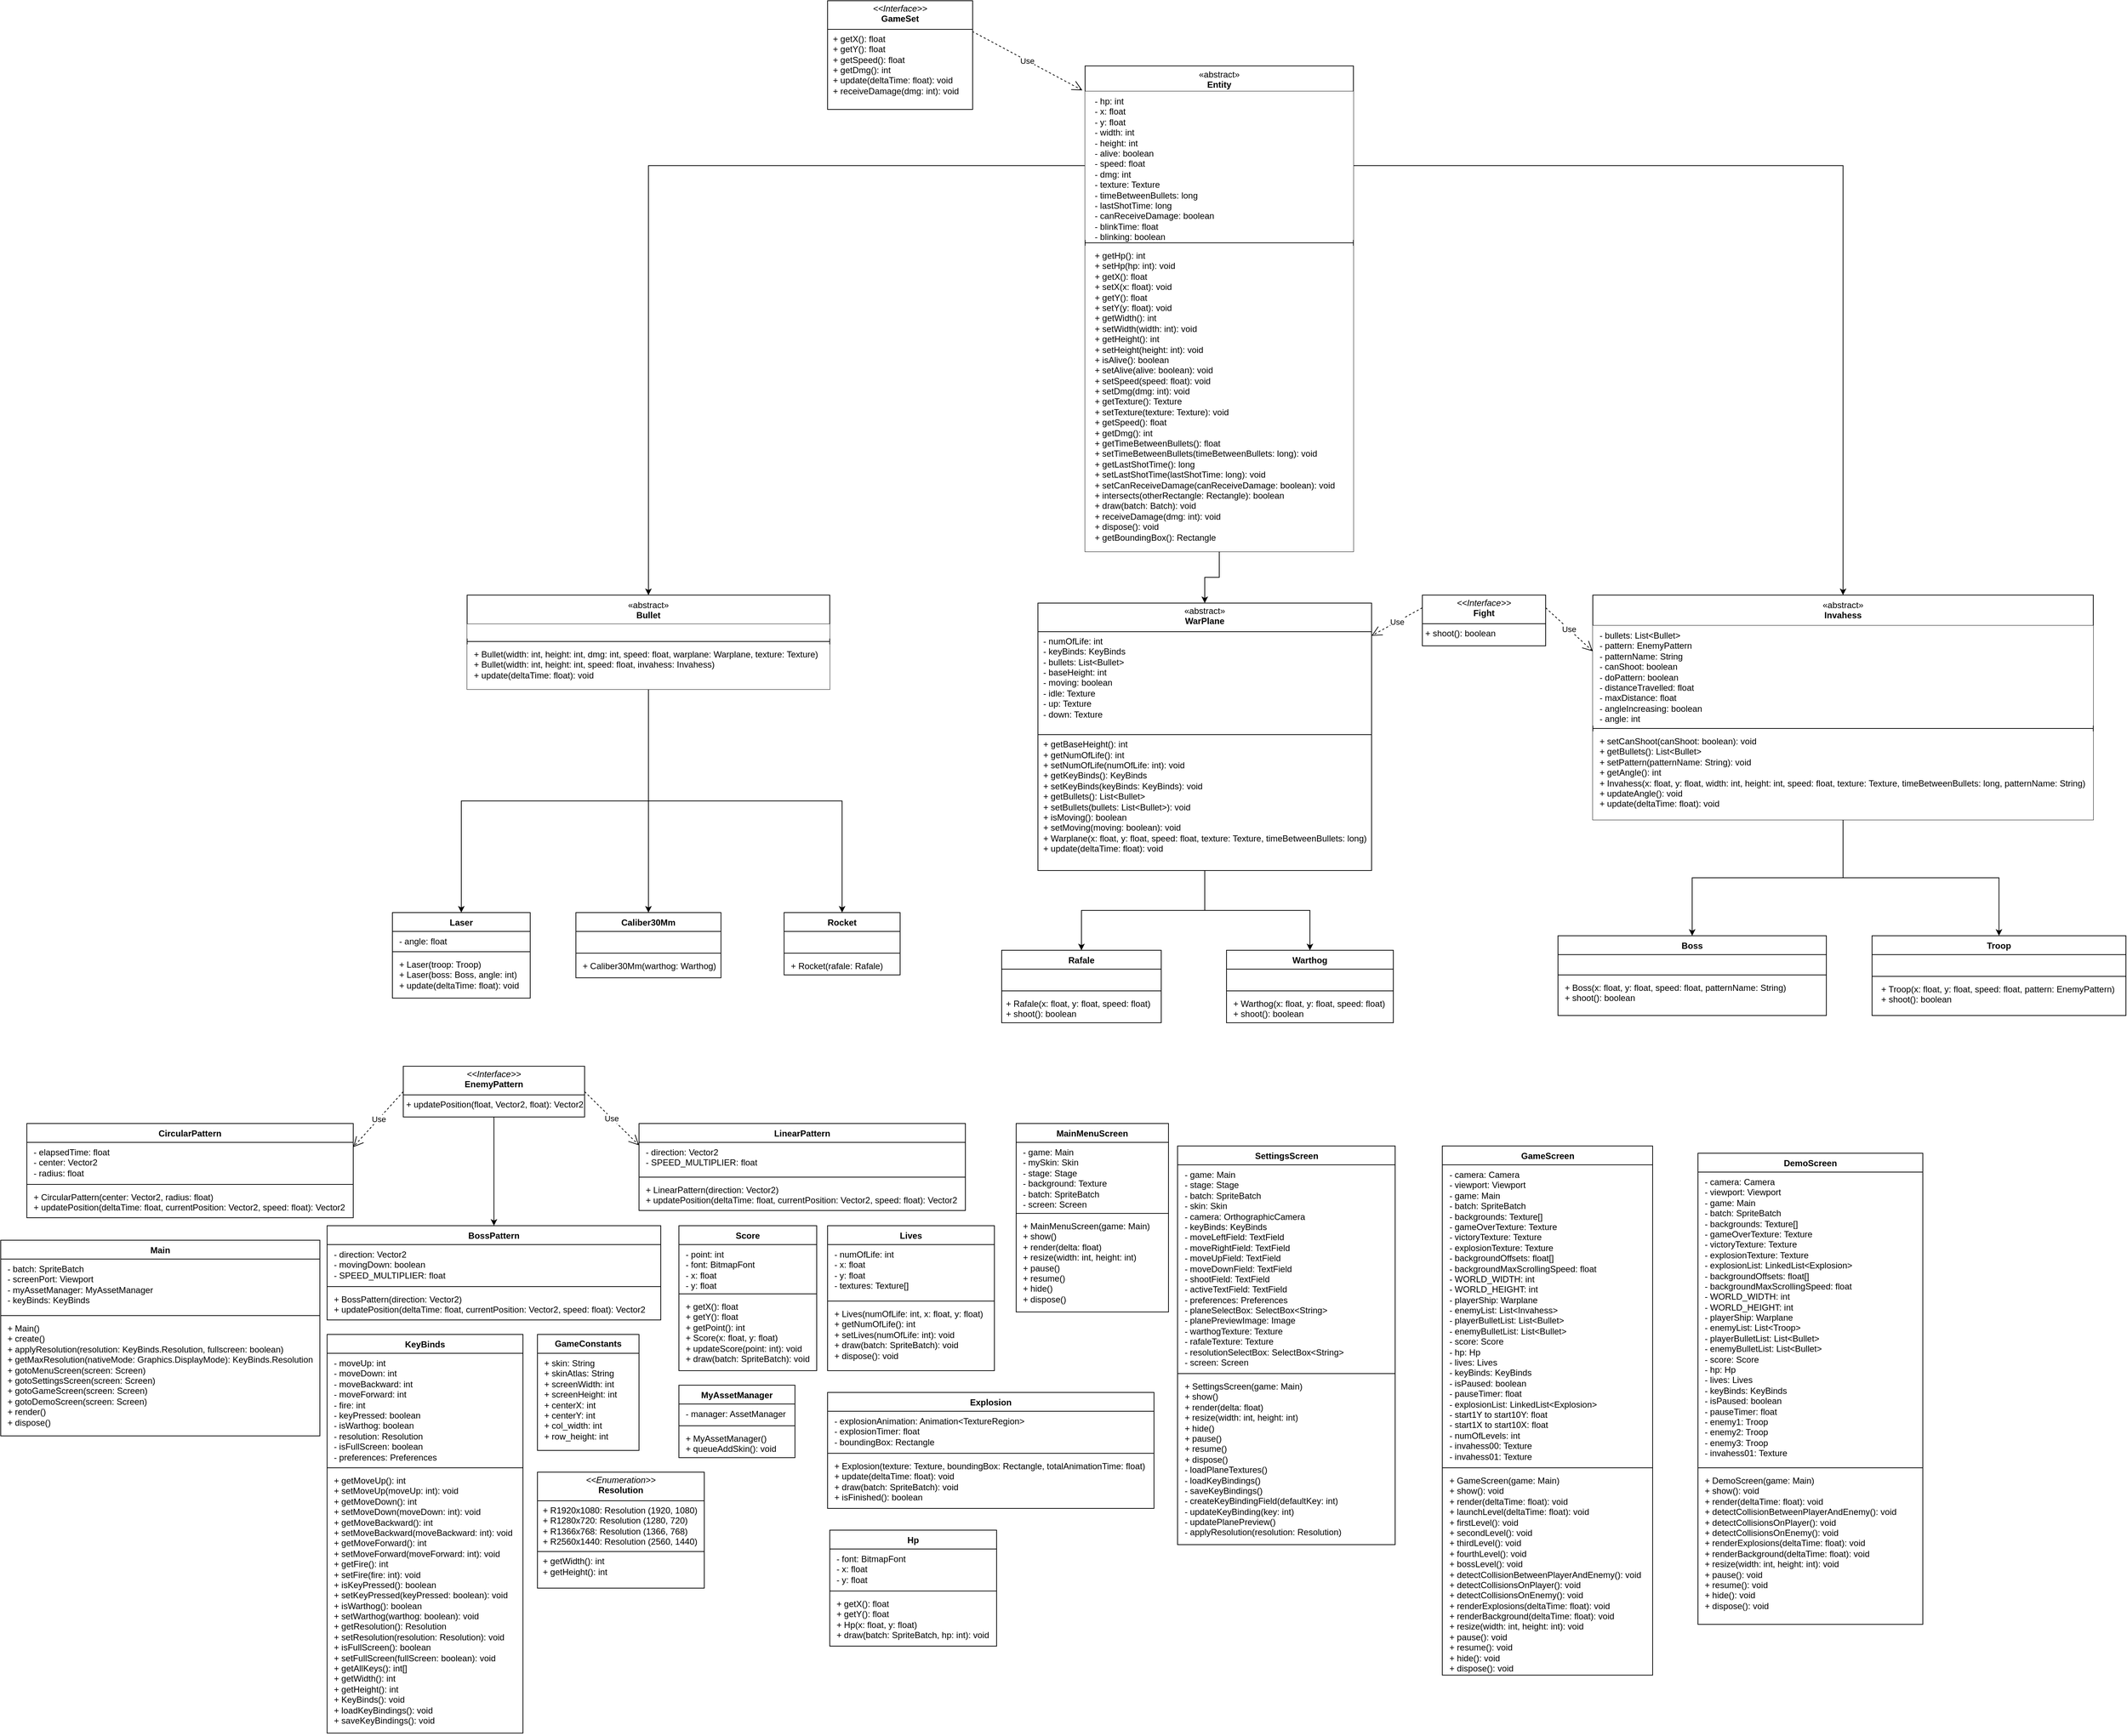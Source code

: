 <mxfile version="24.8.6">
  <diagram id="C5RBs43oDa-KdzZeNtuy" name="Page-1">
    <mxGraphModel grid="1" page="1" gridSize="10" guides="1" tooltips="1" connect="1" arrows="1" fold="1" pageScale="1" pageWidth="827" pageHeight="1169" math="0" shadow="0">
      <root>
        <mxCell id="WIyWlLk6GJQsqaUBKTNV-0" />
        <mxCell id="WIyWlLk6GJQsqaUBKTNV-1" parent="WIyWlLk6GJQsqaUBKTNV-0" />
        <mxCell id="MLvaUcLibuUVpnU3jCLh-13" style="edgeStyle=orthogonalEdgeStyle;rounded=0;orthogonalLoop=1;jettySize=auto;html=1;entryX=0.5;entryY=0;entryDx=0;entryDy=0;" edge="1" parent="WIyWlLk6GJQsqaUBKTNV-1" source="4g49gLFr1PoQlmeFg8bd-16" target="MLvaUcLibuUVpnU3jCLh-9">
          <mxGeometry relative="1" as="geometry" />
        </mxCell>
        <mxCell id="MLvaUcLibuUVpnU3jCLh-14" style="edgeStyle=orthogonalEdgeStyle;rounded=0;orthogonalLoop=1;jettySize=auto;html=1;entryX=0.5;entryY=0;entryDx=0;entryDy=0;" edge="1" parent="WIyWlLk6GJQsqaUBKTNV-1" source="4g49gLFr1PoQlmeFg8bd-16" target="MLvaUcLibuUVpnU3jCLh-5">
          <mxGeometry relative="1" as="geometry" />
        </mxCell>
        <mxCell id="4g49gLFr1PoQlmeFg8bd-16" value="&lt;span style=&quot;font-weight: 400;&quot;&gt;«abstract»&lt;/span&gt;&lt;br style=&quot;font-weight: 400;&quot;&gt;&lt;b&gt;Invahess&lt;/b&gt;" style="swimlane;fontStyle=1;align=center;verticalAlign=top;childLayout=stackLayout;horizontal=1;startSize=42;horizontalStack=0;resizeParent=1;resizeParentMax=0;resizeLast=0;collapsible=1;marginBottom=0;whiteSpace=wrap;html=1;" vertex="1" parent="WIyWlLk6GJQsqaUBKTNV-1">
          <mxGeometry x="505" y="310" width="690" height="310" as="geometry">
            <mxRectangle x="210" y="240" width="90" height="30" as="alternateBounds" />
          </mxGeometry>
        </mxCell>
        <mxCell id="4g49gLFr1PoQlmeFg8bd-17" value="&lt;div&gt;&amp;nbsp;- bullets: List&amp;lt;Bullet&amp;gt;&amp;nbsp;&lt;/div&gt;&lt;div&gt;&amp;nbsp;- pattern: EnemyPattern&amp;nbsp;&lt;/div&gt;&lt;div&gt;&amp;nbsp;- patternName: String&amp;nbsp; &amp;nbsp;&lt;/div&gt;&lt;div&gt;&amp;nbsp;- canShoot: boolean&amp;nbsp; &amp;nbsp; &amp;nbsp;&lt;/div&gt;&lt;div&gt;&amp;nbsp;- doPattern: boolean&amp;nbsp; &amp;nbsp;&amp;nbsp;&lt;/div&gt;&lt;div&gt;&amp;nbsp;- distanceTravelled: float&amp;nbsp;&lt;/div&gt;&lt;div&gt;&amp;nbsp;- maxDistance: float&amp;nbsp; &amp;nbsp;&amp;nbsp;&lt;/div&gt;&lt;div&gt;&amp;nbsp;- angleIncreasing: boolean&amp;nbsp;&lt;/div&gt;&lt;div&gt;&amp;nbsp;- angle: int&amp;nbsp; &amp;nbsp;&lt;/div&gt;" style="text;align=left;verticalAlign=top;spacingLeft=4;spacingRight=4;overflow=hidden;rotatable=0;points=[[0,0.5],[1,0.5]];portConstraint=eastwest;whiteSpace=wrap;html=1;fillColor=default;" vertex="1" parent="4g49gLFr1PoQlmeFg8bd-16">
          <mxGeometry y="42" width="690" height="138" as="geometry" />
        </mxCell>
        <mxCell id="4g49gLFr1PoQlmeFg8bd-18" value="" style="line;strokeWidth=1;fillColor=none;align=left;verticalAlign=middle;spacingTop=-1;spacingLeft=3;spacingRight=3;rotatable=0;labelPosition=right;points=[];portConstraint=eastwest;strokeColor=inherit;" vertex="1" parent="4g49gLFr1PoQlmeFg8bd-16">
          <mxGeometry y="180" width="690" height="8" as="geometry" />
        </mxCell>
        <mxCell id="4g49gLFr1PoQlmeFg8bd-19" value="&lt;div&gt;&amp;nbsp;+ setCanShoot(canShoot: boolean): void&amp;nbsp;&lt;/div&gt;&lt;div&gt;&amp;nbsp;+ getBullets(): List&amp;lt;Bullet&amp;gt;&amp;nbsp;&lt;/div&gt;&lt;div&gt;&amp;nbsp;+ setPattern(patternName: String): void&amp;nbsp;&lt;/div&gt;&lt;div&gt;&amp;nbsp;+ getAngle(): int&amp;nbsp; &amp;nbsp; &amp;nbsp; &amp;nbsp;&amp;nbsp;&lt;/div&gt;&lt;div&gt;&amp;nbsp;+ Invahess(x: float, y: float, width: int, height: int, speed: float, texture: Texture, timeBetweenBullets: long, patternName: String)&amp;nbsp;&lt;/div&gt;&lt;div&gt;&amp;nbsp;+ updateAngle(): void&amp;nbsp; &amp;nbsp;&lt;/div&gt;&lt;div&gt;&amp;nbsp;+ update(deltaTime: float): void&amp;nbsp;&lt;/div&gt;" style="text;align=left;verticalAlign=top;spacingLeft=4;spacingRight=4;overflow=hidden;rotatable=0;points=[[0,0.5],[1,0.5]];portConstraint=eastwest;whiteSpace=wrap;html=1;fillColor=default;" vertex="1" parent="4g49gLFr1PoQlmeFg8bd-16">
          <mxGeometry y="188" width="690" height="122" as="geometry" />
        </mxCell>
        <mxCell id="MLvaUcLibuUVpnU3jCLh-35" style="edgeStyle=orthogonalEdgeStyle;rounded=0;orthogonalLoop=1;jettySize=auto;html=1;entryX=0.5;entryY=0;entryDx=0;entryDy=0;" edge="1" parent="WIyWlLk6GJQsqaUBKTNV-1" source="4g49gLFr1PoQlmeFg8bd-37" target="MLvaUcLibuUVpnU3jCLh-31">
          <mxGeometry relative="1" as="geometry" />
        </mxCell>
        <mxCell id="MLvaUcLibuUVpnU3jCLh-36" style="edgeStyle=orthogonalEdgeStyle;rounded=0;orthogonalLoop=1;jettySize=auto;html=1;" edge="1" parent="WIyWlLk6GJQsqaUBKTNV-1" source="4g49gLFr1PoQlmeFg8bd-37" target="MLvaUcLibuUVpnU3jCLh-27">
          <mxGeometry relative="1" as="geometry" />
        </mxCell>
        <mxCell id="4g49gLFr1PoQlmeFg8bd-37" value="&lt;p style=&quot;margin:0px;margin-top:4px;text-align:center;&quot;&gt;«abstract»&lt;br&gt;&lt;b&gt;WarPlane&lt;/b&gt;&lt;/p&gt;&lt;hr style=&quot;border-style:solid;&quot; size=&quot;1&quot;&gt;&lt;p style=&quot;margin: 0px 0px 0px 4px;&quot;&gt;&amp;nbsp;- numOfLife: int&amp;nbsp; &amp;nbsp; &amp;nbsp; &amp;nbsp; &amp;nbsp; &amp;nbsp; &amp;nbsp; &amp;nbsp; &amp;nbsp; &amp;nbsp; &amp;nbsp; &amp;nbsp; &amp;nbsp; &amp;nbsp; &amp;nbsp; &amp;nbsp; &amp;nbsp; &amp;nbsp; &amp;nbsp; &amp;nbsp; &amp;nbsp; &amp;nbsp;&lt;/p&gt;&lt;p style=&quot;margin: 0px 0px 0px 4px;&quot;&gt;&amp;nbsp;- keyBinds: KeyBinds&amp;nbsp; &amp;nbsp; &amp;nbsp; &amp;nbsp; &amp;nbsp; &amp;nbsp; &amp;nbsp; &amp;nbsp; &amp;nbsp; &amp;nbsp; &amp;nbsp; &amp;nbsp; &amp;nbsp; &amp;nbsp; &amp;nbsp; &amp;nbsp; &amp;nbsp; &amp;nbsp; &amp;nbsp; &amp;nbsp;&lt;/p&gt;&lt;p style=&quot;margin: 0px 0px 0px 4px;&quot;&gt;&amp;nbsp;- bullets: List&amp;lt;Bullet&amp;gt;&amp;nbsp; &amp;nbsp; &amp;nbsp; &amp;nbsp; &amp;nbsp; &amp;nbsp; &amp;nbsp; &amp;nbsp; &amp;nbsp; &amp;nbsp; &amp;nbsp; &amp;nbsp; &amp;nbsp; &amp;nbsp; &amp;nbsp; &amp;nbsp; &amp;nbsp; &amp;nbsp;&amp;nbsp;&lt;/p&gt;&lt;p style=&quot;margin: 0px 0px 0px 4px;&quot;&gt;&amp;nbsp;- baseHeight: int&amp;nbsp; &amp;nbsp; &amp;nbsp; &amp;nbsp; &amp;nbsp; &amp;nbsp; &amp;nbsp; &amp;nbsp; &amp;nbsp; &amp;nbsp; &amp;nbsp; &amp;nbsp; &amp;nbsp; &amp;nbsp; &amp;nbsp; &amp;nbsp; &amp;nbsp; &amp;nbsp; &amp;nbsp; &amp;nbsp; &amp;nbsp;&amp;nbsp;&lt;/p&gt;&lt;p style=&quot;margin: 0px 0px 0px 4px;&quot;&gt;&amp;nbsp;- moving: boolean&amp;nbsp;&lt;/p&gt;&lt;p style=&quot;margin: 0px 0px 0px 4px;&quot;&gt;&amp;nbsp;- idle: Texture&lt;/p&gt;&lt;p style=&quot;margin: 0px 0px 0px 4px;&quot;&gt;&amp;nbsp;- up: Texture&lt;/p&gt;&lt;p style=&quot;margin: 0px 0px 0px 4px;&quot;&gt;&amp;nbsp;- down: Texture&lt;/p&gt;&lt;p style=&quot;margin: 0px 0px 0px 4px;&quot;&gt;&lt;br&gt;&lt;/p&gt;&lt;hr style=&quot;border-style:solid;&quot; size=&quot;1&quot;&gt;&lt;p style=&quot;margin:0px;margin-left:4px;&quot;&gt;&amp;nbsp;+ getBaseHeight(): int&amp;nbsp; &amp;nbsp; &amp;nbsp; &amp;nbsp; &amp;nbsp; &amp;nbsp; &amp;nbsp; &amp;nbsp; &amp;nbsp; &amp;nbsp; &amp;nbsp; &amp;nbsp; &amp;nbsp; &amp;nbsp; &amp;nbsp; &amp;nbsp; &amp;nbsp; &amp;nbsp; &amp;nbsp;&lt;/p&gt;&lt;p style=&quot;margin:0px;margin-left:4px;&quot;&gt;&lt;span style=&quot;background-color: initial;&quot;&gt;&amp;nbsp;+ getNumOfLife(): int&amp;nbsp; &amp;nbsp; &amp;nbsp; &amp;nbsp; &amp;nbsp; &amp;nbsp; &amp;nbsp; &amp;nbsp; &amp;nbsp; &amp;nbsp; &amp;nbsp; &amp;nbsp; &amp;nbsp; &amp;nbsp; &amp;nbsp; &amp;nbsp; &amp;nbsp; &amp;nbsp; &amp;nbsp;&amp;nbsp;&lt;/span&gt;&lt;/p&gt;&lt;p style=&quot;margin:0px;margin-left:4px;&quot;&gt;&amp;nbsp;+ setNumOfLife(numOfLife: int): void&amp;nbsp; &amp;nbsp; &amp;nbsp; &amp;nbsp; &amp;nbsp; &amp;nbsp; &amp;nbsp; &amp;nbsp; &amp;nbsp; &amp;nbsp; &amp;nbsp; &amp;nbsp;&lt;/p&gt;&lt;p style=&quot;margin:0px;margin-left:4px;&quot;&gt;&amp;nbsp;+ getKeyBinds(): KeyBinds&amp;nbsp; &amp;nbsp; &amp;nbsp; &amp;nbsp; &amp;nbsp; &amp;nbsp; &amp;nbsp; &amp;nbsp; &amp;nbsp; &amp;nbsp; &amp;nbsp; &amp;nbsp; &amp;nbsp; &amp;nbsp; &amp;nbsp; &amp;nbsp; &amp;nbsp;&amp;nbsp;&lt;/p&gt;&lt;p style=&quot;margin:0px;margin-left:4px;&quot;&gt;&amp;nbsp;+ setKeyBinds(keyBinds: KeyBinds): void&amp;nbsp; &amp;nbsp; &amp;nbsp; &amp;nbsp; &amp;nbsp; &amp;nbsp; &amp;nbsp; &amp;nbsp; &amp;nbsp; &amp;nbsp;&amp;nbsp;&lt;/p&gt;&lt;p style=&quot;margin:0px;margin-left:4px;&quot;&gt;&amp;nbsp;+ getBullets(): List&amp;lt;Bullet&amp;gt;&amp;nbsp; &amp;nbsp; &amp;nbsp; &amp;nbsp; &amp;nbsp; &amp;nbsp; &amp;nbsp; &amp;nbsp; &amp;nbsp; &amp;nbsp; &amp;nbsp; &amp;nbsp; &amp;nbsp; &amp;nbsp; &amp;nbsp; &amp;nbsp;&lt;/p&gt;&lt;p style=&quot;margin:0px;margin-left:4px;&quot;&gt;&amp;nbsp;+ setBullets(bullets: List&amp;lt;Bullet&amp;gt;): void&amp;nbsp; &amp;nbsp; &amp;nbsp; &amp;nbsp; &amp;nbsp; &amp;nbsp; &amp;nbsp; &amp;nbsp; &amp;nbsp;&amp;nbsp;&lt;/p&gt;&lt;p style=&quot;margin:0px;margin-left:4px;&quot;&gt;&amp;nbsp;+ isMoving(): boolean&amp;nbsp; &amp;nbsp; &amp;nbsp; &amp;nbsp; &amp;nbsp; &amp;nbsp; &amp;nbsp; &amp;nbsp; &amp;nbsp; &amp;nbsp; &amp;nbsp; &amp;nbsp; &amp;nbsp; &amp;nbsp; &amp;nbsp; &amp;nbsp; &amp;nbsp; &amp;nbsp; &amp;nbsp;&amp;nbsp;&lt;/p&gt;&lt;p style=&quot;margin:0px;margin-left:4px;&quot;&gt;&amp;nbsp;+ setMoving(moving: boolean): void&amp;nbsp; &amp;nbsp; &amp;nbsp; &amp;nbsp; &amp;nbsp; &amp;nbsp; &amp;nbsp; &amp;nbsp; &amp;nbsp; &amp;nbsp; &amp;nbsp; &amp;nbsp; &amp;nbsp;&lt;/p&gt;&lt;p style=&quot;margin:0px;margin-left:4px;&quot;&gt;&amp;nbsp;+ Warplane(x: float, y: float, speed: float, texture: Texture,&amp;nbsp;&lt;span style=&quot;background-color: initial;&quot;&gt;timeBetweenBullets: long)&amp;nbsp;&lt;/span&gt;&lt;/p&gt;&lt;p style=&quot;margin:0px;margin-left:4px;&quot;&gt;&amp;nbsp;+ update(deltaTime: float): void&amp;nbsp;&lt;/p&gt;" style="verticalAlign=top;align=left;overflow=fill;html=1;whiteSpace=wrap;" vertex="1" parent="WIyWlLk6GJQsqaUBKTNV-1">
          <mxGeometry x="-260" y="321" width="460" height="369" as="geometry" />
        </mxCell>
        <mxCell id="MLvaUcLibuUVpnU3jCLh-66" style="edgeStyle=orthogonalEdgeStyle;rounded=0;orthogonalLoop=1;jettySize=auto;html=1;" edge="1" parent="WIyWlLk6GJQsqaUBKTNV-1" source="MtZXSzYxovCPoLVkwpm8-5" target="4g49gLFr1PoQlmeFg8bd-37">
          <mxGeometry relative="1" as="geometry" />
        </mxCell>
        <mxCell id="MtZXSzYxovCPoLVkwpm8-5" value="&lt;p style=&quot;line-height: 50%;&quot;&gt;&lt;/p&gt;&lt;div&gt;&lt;span style=&quot;font-weight: 400;&quot;&gt;«abstract»&lt;/span&gt;&lt;/div&gt;&lt;div&gt;&lt;b&gt;Entity&lt;/b&gt;&lt;/div&gt;&lt;p&gt;&lt;/p&gt;" style="swimlane;fontStyle=1;align=center;verticalAlign=top;childLayout=stackLayout;horizontal=1;startSize=35;horizontalStack=0;resizeParent=1;resizeParentMax=0;resizeLast=0;collapsible=1;marginBottom=0;whiteSpace=wrap;html=1;arcSize=6;swimlaneHead=1;glass=0;spacing=-12;" vertex="1" parent="WIyWlLk6GJQsqaUBKTNV-1">
          <mxGeometry x="-195" y="-420" width="370" height="670" as="geometry">
            <mxRectangle x="-51" y="60" width="100" height="70" as="alternateBounds" />
          </mxGeometry>
        </mxCell>
        <mxCell id="MtZXSzYxovCPoLVkwpm8-6" value="&lt;p style=&quot;margin: 0px 0px 0px 4px;&quot;&gt;&amp;nbsp;- hp: int&amp;nbsp; &amp;nbsp; &amp;nbsp; &amp;nbsp; &amp;nbsp; &amp;nbsp; &amp;nbsp; &amp;nbsp; &amp;nbsp; &amp;nbsp; &amp;nbsp; &amp;nbsp; &amp;nbsp; &amp;nbsp; &amp;nbsp; &amp;nbsp; &amp;nbsp; &amp;nbsp; &amp;nbsp; &amp;nbsp; &amp;nbsp; &amp;nbsp; &amp;nbsp; &amp;nbsp; &amp;nbsp;&lt;/p&gt;&lt;p style=&quot;margin: 0px 0px 0px 4px;&quot;&gt;&amp;nbsp;- x: float&amp;nbsp; &amp;nbsp; &amp;nbsp; &amp;nbsp; &amp;nbsp; &amp;nbsp; &amp;nbsp; &amp;nbsp; &amp;nbsp; &amp;nbsp; &amp;nbsp; &amp;nbsp; &amp;nbsp; &amp;nbsp; &amp;nbsp; &amp;nbsp; &amp;nbsp; &amp;nbsp; &amp;nbsp; &amp;nbsp; &amp;nbsp; &amp;nbsp; &amp;nbsp; &amp;nbsp;&amp;nbsp;&lt;/p&gt;&lt;p style=&quot;margin: 0px 0px 0px 4px;&quot;&gt;&amp;nbsp;- y: float&amp;nbsp; &amp;nbsp; &amp;nbsp; &amp;nbsp; &amp;nbsp; &amp;nbsp; &amp;nbsp; &amp;nbsp; &amp;nbsp; &amp;nbsp; &amp;nbsp; &amp;nbsp; &amp;nbsp; &amp;nbsp; &amp;nbsp; &amp;nbsp; &amp;nbsp; &amp;nbsp; &amp;nbsp; &amp;nbsp; &amp;nbsp; &amp;nbsp; &amp;nbsp; &amp;nbsp;&amp;nbsp;&lt;/p&gt;&lt;p style=&quot;margin: 0px 0px 0px 4px;&quot;&gt;&amp;nbsp;- width: int&amp;nbsp; &amp;nbsp; &amp;nbsp; &amp;nbsp; &amp;nbsp; &amp;nbsp; &amp;nbsp; &amp;nbsp; &amp;nbsp; &amp;nbsp; &amp;nbsp; &amp;nbsp; &amp;nbsp; &amp;nbsp; &amp;nbsp; &amp;nbsp; &amp;nbsp; &amp;nbsp; &amp;nbsp; &amp;nbsp; &amp;nbsp; &amp;nbsp; &amp;nbsp;&amp;nbsp;&lt;/p&gt;&lt;p style=&quot;margin: 0px 0px 0px 4px;&quot;&gt;&amp;nbsp;- height: int&amp;nbsp; &amp;nbsp; &amp;nbsp; &amp;nbsp; &amp;nbsp; &amp;nbsp; &amp;nbsp; &amp;nbsp; &amp;nbsp; &amp;nbsp; &amp;nbsp; &amp;nbsp; &amp;nbsp; &amp;nbsp; &amp;nbsp; &amp;nbsp; &amp;nbsp; &amp;nbsp; &amp;nbsp; &amp;nbsp; &amp;nbsp; &amp;nbsp; &amp;nbsp;&lt;/p&gt;&lt;p style=&quot;margin: 0px 0px 0px 4px;&quot;&gt;&amp;nbsp;- alive: boolean&amp;nbsp; &amp;nbsp; &amp;nbsp; &amp;nbsp; &amp;nbsp; &amp;nbsp; &amp;nbsp; &amp;nbsp; &amp;nbsp; &amp;nbsp; &amp;nbsp; &amp;nbsp; &amp;nbsp; &amp;nbsp; &amp;nbsp; &amp;nbsp; &amp;nbsp; &amp;nbsp; &amp;nbsp; &amp;nbsp; &amp;nbsp;&amp;nbsp;&lt;/p&gt;&lt;p style=&quot;margin: 0px 0px 0px 4px;&quot;&gt;&amp;nbsp;- speed: float&amp;nbsp; &amp;nbsp; &amp;nbsp; &amp;nbsp; &amp;nbsp; &amp;nbsp; &amp;nbsp; &amp;nbsp; &amp;nbsp; &amp;nbsp; &amp;nbsp; &amp;nbsp; &amp;nbsp; &amp;nbsp; &amp;nbsp; &amp;nbsp; &amp;nbsp; &amp;nbsp; &amp;nbsp; &amp;nbsp; &amp;nbsp; &amp;nbsp;&amp;nbsp;&lt;/p&gt;&lt;p style=&quot;margin: 0px 0px 0px 4px;&quot;&gt;&amp;nbsp;- dmg: int&amp;nbsp; &amp;nbsp; &amp;nbsp; &amp;nbsp; &amp;nbsp; &amp;nbsp; &amp;nbsp; &amp;nbsp; &amp;nbsp; &amp;nbsp; &amp;nbsp; &amp;nbsp; &amp;nbsp; &amp;nbsp; &amp;nbsp; &amp;nbsp; &amp;nbsp; &amp;nbsp; &amp;nbsp; &amp;nbsp; &amp;nbsp; &amp;nbsp; &amp;nbsp; &amp;nbsp;&amp;nbsp;&lt;/p&gt;&lt;p style=&quot;margin: 0px 0px 0px 4px;&quot;&gt;&amp;nbsp;- texture: Texture&amp;nbsp; &amp;nbsp; &amp;nbsp; &amp;nbsp; &amp;nbsp; &amp;nbsp; &amp;nbsp; &amp;nbsp; &amp;nbsp; &amp;nbsp; &amp;nbsp; &amp;nbsp; &amp;nbsp; &amp;nbsp; &amp;nbsp; &amp;nbsp; &amp;nbsp; &amp;nbsp; &amp;nbsp; &amp;nbsp;&amp;nbsp;&lt;/p&gt;&lt;p style=&quot;margin: 0px 0px 0px 4px;&quot;&gt;&amp;nbsp;- timeBetweenBullets: long&amp;nbsp; &amp;nbsp; &amp;nbsp; &amp;nbsp; &amp;nbsp; &amp;nbsp; &amp;nbsp; &amp;nbsp; &amp;nbsp; &amp;nbsp; &amp;nbsp; &amp;nbsp; &amp;nbsp; &amp;nbsp; &amp;nbsp; &amp;nbsp;&amp;nbsp;&lt;/p&gt;&lt;p style=&quot;margin: 0px 0px 0px 4px;&quot;&gt;&amp;nbsp;- lastShotTime: long&amp;nbsp; &amp;nbsp; &amp;nbsp; &amp;nbsp; &amp;nbsp; &amp;nbsp; &amp;nbsp; &amp;nbsp; &amp;nbsp; &amp;nbsp; &amp;nbsp; &amp;nbsp; &amp;nbsp; &amp;nbsp; &amp;nbsp; &amp;nbsp; &amp;nbsp; &amp;nbsp; &amp;nbsp;&amp;nbsp;&lt;/p&gt;&lt;p style=&quot;margin: 0px 0px 0px 4px;&quot;&gt;&amp;nbsp;- canReceiveDamage: boolean&amp;nbsp; &amp;nbsp; &amp;nbsp; &amp;nbsp; &amp;nbsp; &amp;nbsp; &amp;nbsp; &amp;nbsp; &amp;nbsp; &amp;nbsp; &amp;nbsp; &amp;nbsp; &amp;nbsp; &amp;nbsp; &amp;nbsp; &amp;nbsp;&lt;/p&gt;&lt;p style=&quot;margin: 0px 0px 0px 4px;&quot;&gt;&amp;nbsp;- blinkTime: float&amp;nbsp; &amp;nbsp; &amp;nbsp; &amp;nbsp; &amp;nbsp; &amp;nbsp; &amp;nbsp; &amp;nbsp; &amp;nbsp; &amp;nbsp; &amp;nbsp; &amp;nbsp; &amp;nbsp; &amp;nbsp; &amp;nbsp; &amp;nbsp; &amp;nbsp; &amp;nbsp; &amp;nbsp; &amp;nbsp;&amp;nbsp;&lt;/p&gt;&lt;p style=&quot;margin: 0px 0px 0px 4px;&quot;&gt;&amp;nbsp;- blinking: boolean&amp;nbsp;&amp;nbsp;&lt;/p&gt;" style="text;strokeColor=none;fillColor=default;align=left;verticalAlign=top;spacingLeft=4;spacingRight=4;overflow=hidden;rotatable=0;points=[[0,0.5],[1,0.5]];portConstraint=eastwest;whiteSpace=wrap;html=1;strokeWidth=2;" vertex="1" parent="MtZXSzYxovCPoLVkwpm8-5">
          <mxGeometry y="35" width="370" height="205" as="geometry" />
        </mxCell>
        <mxCell id="MtZXSzYxovCPoLVkwpm8-7" value="" style="line;strokeWidth=1;fillColor=none;align=left;verticalAlign=middle;spacingTop=-1;spacingLeft=3;spacingRight=3;rotatable=0;labelPosition=right;points=[];portConstraint=eastwest;strokeColor=inherit;" vertex="1" parent="MtZXSzYxovCPoLVkwpm8-5">
          <mxGeometry y="240" width="370" height="8" as="geometry" />
        </mxCell>
        <mxCell id="MtZXSzYxovCPoLVkwpm8-8" value="&lt;p style=&quot;margin: 0px 0px 0px 4px;&quot;&gt;&amp;nbsp;+ getHp(): int&amp;nbsp; &amp;nbsp; &amp;nbsp; &amp;nbsp; &amp;nbsp; &amp;nbsp; &amp;nbsp; &amp;nbsp; &amp;nbsp; &amp;nbsp; &amp;nbsp; &amp;nbsp; &amp;nbsp; &amp;nbsp; &amp;nbsp; &amp;nbsp; &amp;nbsp; &amp;nbsp; &amp;nbsp; &amp;nbsp; &amp;nbsp; &amp;nbsp;&amp;nbsp;&lt;/p&gt;&lt;p style=&quot;margin: 0px 0px 0px 4px;&quot;&gt;&amp;nbsp;+ setHp(hp: int): void&amp;nbsp; &amp;nbsp; &amp;nbsp; &amp;nbsp; &amp;nbsp; &amp;nbsp; &amp;nbsp; &amp;nbsp; &amp;nbsp; &amp;nbsp; &amp;nbsp; &amp;nbsp; &amp;nbsp; &amp;nbsp; &amp;nbsp; &amp;nbsp; &amp;nbsp; &amp;nbsp;&amp;nbsp;&lt;/p&gt;&lt;p style=&quot;margin: 0px 0px 0px 4px;&quot;&gt;&amp;nbsp;+ getX(): float&amp;nbsp; &amp;nbsp; &amp;nbsp; &amp;nbsp; &amp;nbsp; &amp;nbsp; &amp;nbsp; &amp;nbsp; &amp;nbsp; &amp;nbsp; &amp;nbsp; &amp;nbsp; &amp;nbsp; &amp;nbsp; &amp;nbsp; &amp;nbsp; &amp;nbsp; &amp;nbsp; &amp;nbsp; &amp;nbsp; &amp;nbsp; &amp;nbsp;&lt;/p&gt;&lt;p style=&quot;margin: 0px 0px 0px 4px;&quot;&gt;&amp;nbsp;+ setX(x: float): void&amp;nbsp; &amp;nbsp; &amp;nbsp; &amp;nbsp; &amp;nbsp; &amp;nbsp; &amp;nbsp; &amp;nbsp; &amp;nbsp; &amp;nbsp; &amp;nbsp; &amp;nbsp; &amp;nbsp; &amp;nbsp; &amp;nbsp; &amp;nbsp; &amp;nbsp; &amp;nbsp;&amp;nbsp;&lt;/p&gt;&lt;p style=&quot;margin: 0px 0px 0px 4px;&quot;&gt;&amp;nbsp;+ getY(): float&amp;nbsp; &amp;nbsp; &amp;nbsp; &amp;nbsp; &amp;nbsp; &amp;nbsp; &amp;nbsp; &amp;nbsp; &amp;nbsp; &amp;nbsp; &amp;nbsp; &amp;nbsp; &amp;nbsp; &amp;nbsp; &amp;nbsp; &amp;nbsp; &amp;nbsp; &amp;nbsp; &amp;nbsp; &amp;nbsp; &amp;nbsp; &amp;nbsp;&lt;/p&gt;&lt;p style=&quot;margin: 0px 0px 0px 4px;&quot;&gt;&amp;nbsp;+ setY(y: float): void&amp;nbsp; &amp;nbsp; &amp;nbsp; &amp;nbsp; &amp;nbsp; &amp;nbsp; &amp;nbsp; &amp;nbsp; &amp;nbsp; &amp;nbsp; &amp;nbsp; &amp;nbsp; &amp;nbsp; &amp;nbsp; &amp;nbsp; &amp;nbsp; &amp;nbsp; &amp;nbsp;&amp;nbsp;&lt;/p&gt;&lt;p style=&quot;margin: 0px 0px 0px 4px;&quot;&gt;&amp;nbsp;+ getWidth(): int&amp;nbsp; &amp;nbsp; &amp;nbsp; &amp;nbsp; &amp;nbsp; &amp;nbsp; &amp;nbsp; &amp;nbsp; &amp;nbsp; &amp;nbsp; &amp;nbsp; &amp;nbsp; &amp;nbsp; &amp;nbsp; &amp;nbsp; &amp;nbsp; &amp;nbsp; &amp;nbsp; &amp;nbsp; &amp;nbsp; &amp;nbsp;&lt;/p&gt;&lt;p style=&quot;margin: 0px 0px 0px 4px;&quot;&gt;&amp;nbsp;+ setWidth(width: int): void&amp;nbsp; &amp;nbsp; &amp;nbsp; &amp;nbsp; &amp;nbsp; &amp;nbsp; &amp;nbsp; &amp;nbsp; &amp;nbsp; &amp;nbsp; &amp;nbsp; &amp;nbsp; &amp;nbsp; &amp;nbsp; &amp;nbsp;&amp;nbsp;&lt;/p&gt;&lt;p style=&quot;margin: 0px 0px 0px 4px;&quot;&gt;&amp;nbsp;+ getHeight(): int&amp;nbsp; &amp;nbsp; &amp;nbsp; &amp;nbsp; &amp;nbsp; &amp;nbsp; &amp;nbsp; &amp;nbsp; &amp;nbsp; &amp;nbsp; &amp;nbsp; &amp;nbsp; &amp;nbsp; &amp;nbsp; &amp;nbsp; &amp;nbsp; &amp;nbsp; &amp;nbsp; &amp;nbsp; &amp;nbsp;&amp;nbsp;&lt;/p&gt;&lt;p style=&quot;margin: 0px 0px 0px 4px;&quot;&gt;&amp;nbsp;+ setHeight(height: int): void&amp;nbsp; &amp;nbsp; &amp;nbsp; &amp;nbsp; &amp;nbsp; &amp;nbsp; &amp;nbsp; &amp;nbsp; &amp;nbsp; &amp;nbsp; &amp;nbsp; &amp;nbsp; &amp;nbsp; &amp;nbsp;&amp;nbsp;&lt;/p&gt;&lt;p style=&quot;margin: 0px 0px 0px 4px;&quot;&gt;&amp;nbsp;+ isAlive(): boolean&amp;nbsp; &amp;nbsp; &amp;nbsp; &amp;nbsp; &amp;nbsp; &amp;nbsp; &amp;nbsp; &amp;nbsp; &amp;nbsp; &amp;nbsp; &amp;nbsp; &amp;nbsp; &amp;nbsp; &amp;nbsp; &amp;nbsp; &amp;nbsp; &amp;nbsp; &amp;nbsp; &amp;nbsp;&amp;nbsp;&lt;/p&gt;&lt;p style=&quot;margin: 0px 0px 0px 4px;&quot;&gt;&amp;nbsp;+ setAlive(alive: boolean): void&amp;nbsp; &amp;nbsp; &amp;nbsp; &amp;nbsp; &amp;nbsp; &amp;nbsp; &amp;nbsp; &amp;nbsp; &amp;nbsp; &amp;nbsp; &amp;nbsp; &amp;nbsp; &amp;nbsp;&amp;nbsp;&lt;/p&gt;&lt;p style=&quot;margin: 0px 0px 0px 4px;&quot;&gt;&amp;nbsp;+ setSpeed(speed: float): void&amp;nbsp; &amp;nbsp; &amp;nbsp; &amp;nbsp; &amp;nbsp; &amp;nbsp; &amp;nbsp; &amp;nbsp; &amp;nbsp; &amp;nbsp; &amp;nbsp; &amp;nbsp; &amp;nbsp; &amp;nbsp;&amp;nbsp;&lt;/p&gt;&lt;p style=&quot;margin: 0px 0px 0px 4px;&quot;&gt;&amp;nbsp;+ setDmg(dmg: int): void&amp;nbsp; &amp;nbsp; &amp;nbsp; &amp;nbsp; &amp;nbsp; &amp;nbsp; &amp;nbsp; &amp;nbsp; &amp;nbsp; &amp;nbsp; &amp;nbsp; &amp;nbsp; &amp;nbsp; &amp;nbsp; &amp;nbsp; &amp;nbsp; &amp;nbsp;&amp;nbsp;&lt;/p&gt;&lt;p style=&quot;margin: 0px 0px 0px 4px;&quot;&gt;&amp;nbsp;+ getTexture(): Texture&amp;nbsp; &amp;nbsp; &amp;nbsp; &amp;nbsp; &amp;nbsp; &amp;nbsp; &amp;nbsp; &amp;nbsp; &amp;nbsp; &amp;nbsp; &amp;nbsp; &amp;nbsp; &amp;nbsp; &amp;nbsp; &amp;nbsp; &amp;nbsp; &amp;nbsp; &amp;nbsp;&lt;/p&gt;&lt;p style=&quot;margin: 0px 0px 0px 4px;&quot;&gt;&amp;nbsp;+ setTexture(texture: Texture): void&amp;nbsp; &amp;nbsp; &amp;nbsp; &amp;nbsp; &amp;nbsp; &amp;nbsp; &amp;nbsp; &amp;nbsp; &amp;nbsp; &amp;nbsp; &amp;nbsp;&amp;nbsp;&lt;/p&gt;&lt;p style=&quot;margin: 0px 0px 0px 4px;&quot;&gt;&amp;nbsp;+ getSpeed(): float&amp;nbsp; &amp;nbsp; &amp;nbsp; &amp;nbsp; &amp;nbsp; &amp;nbsp; &amp;nbsp; &amp;nbsp; &amp;nbsp; &amp;nbsp; &amp;nbsp; &amp;nbsp; &amp;nbsp; &amp;nbsp; &amp;nbsp; &amp;nbsp; &amp;nbsp; &amp;nbsp; &amp;nbsp; &amp;nbsp;&lt;/p&gt;&lt;p style=&quot;margin: 0px 0px 0px 4px;&quot;&gt;&amp;nbsp;+ getDmg(): int&amp;nbsp; &amp;nbsp; &amp;nbsp; &amp;nbsp; &amp;nbsp; &amp;nbsp; &amp;nbsp; &amp;nbsp; &amp;nbsp; &amp;nbsp; &amp;nbsp; &amp;nbsp; &amp;nbsp; &amp;nbsp; &amp;nbsp; &amp;nbsp; &amp;nbsp; &amp;nbsp; &amp;nbsp; &amp;nbsp; &amp;nbsp; &amp;nbsp;&lt;/p&gt;&lt;p style=&quot;margin: 0px 0px 0px 4px;&quot;&gt;&amp;nbsp;+ getTimeBetweenBullets(): float&amp;nbsp; &amp;nbsp; &amp;nbsp; &amp;nbsp; &amp;nbsp; &amp;nbsp; &amp;nbsp; &amp;nbsp; &amp;nbsp; &amp;nbsp; &amp;nbsp; &amp;nbsp; &amp;nbsp;&amp;nbsp;&lt;/p&gt;&lt;p style=&quot;margin: 0px 0px 0px 4px;&quot;&gt;&amp;nbsp;+ setTimeBetweenBullets(timeBetweenBullets: long): void&amp;nbsp; &amp;nbsp;&lt;/p&gt;&lt;p style=&quot;margin: 0px 0px 0px 4px;&quot;&gt;&amp;nbsp;+ getLastShotTime(): long&amp;nbsp; &amp;nbsp; &amp;nbsp; &amp;nbsp; &amp;nbsp; &amp;nbsp; &amp;nbsp; &amp;nbsp; &amp;nbsp; &amp;nbsp; &amp;nbsp; &amp;nbsp; &amp;nbsp; &amp;nbsp; &amp;nbsp; &amp;nbsp; &amp;nbsp;&lt;/p&gt;&lt;p style=&quot;margin: 0px 0px 0px 4px;&quot;&gt;&amp;nbsp;+ setLastShotTime(lastShotTime: long): void&amp;nbsp; &amp;nbsp; &amp;nbsp; &amp;nbsp; &amp;nbsp; &amp;nbsp; &amp;nbsp;&amp;nbsp;&lt;/p&gt;&lt;p style=&quot;margin: 0px 0px 0px 4px;&quot;&gt;&amp;nbsp;+ setCanReceiveDamage(canReceiveDamage: boolean): void&amp;nbsp; &amp;nbsp;&amp;nbsp;&lt;/p&gt;&lt;p style=&quot;margin: 0px 0px 0px 4px;&quot;&gt;&amp;nbsp;+ intersects(otherRectangle: Rectangle): boolean&amp;nbsp; &amp;nbsp; &amp;nbsp;&amp;nbsp;&lt;/p&gt;&lt;p style=&quot;margin: 0px 0px 0px 4px;&quot;&gt;&amp;nbsp;+ draw(batch: Batch): void&amp;nbsp; &amp;nbsp; &amp;nbsp; &amp;nbsp; &amp;nbsp; &amp;nbsp; &amp;nbsp; &amp;nbsp; &amp;nbsp; &amp;nbsp; &amp;nbsp; &amp;nbsp; &amp;nbsp; &amp;nbsp; &amp;nbsp; &amp;nbsp;&amp;nbsp;&lt;/p&gt;&lt;p style=&quot;margin: 0px 0px 0px 4px;&quot;&gt;&amp;nbsp;+ receiveDamage(dmg: int): void&amp;nbsp; &amp;nbsp; &amp;nbsp; &amp;nbsp; &amp;nbsp; &amp;nbsp; &amp;nbsp; &amp;nbsp; &amp;nbsp; &amp;nbsp; &amp;nbsp; &amp;nbsp; &amp;nbsp; &amp;nbsp;&lt;/p&gt;&lt;p style=&quot;margin: 0px 0px 0px 4px;&quot;&gt;&amp;nbsp;+ dispose(): void&amp;nbsp; &amp;nbsp; &amp;nbsp; &amp;nbsp; &amp;nbsp; &amp;nbsp; &amp;nbsp; &amp;nbsp; &amp;nbsp; &amp;nbsp; &amp;nbsp; &amp;nbsp; &amp;nbsp; &amp;nbsp; &amp;nbsp; &amp;nbsp; &amp;nbsp; &amp;nbsp; &amp;nbsp; &amp;nbsp; &amp;nbsp;&lt;/p&gt;&lt;p style=&quot;margin: 0px 0px 0px 4px;&quot;&gt;&amp;nbsp;+ getBoundingBox(): Rectangle&amp;nbsp;&lt;/p&gt;" style="text;strokeColor=none;fillColor=default;align=left;verticalAlign=top;spacingLeft=4;spacingRight=4;overflow=hidden;rotatable=0;points=[[0,0.5],[1,0.5]];portConstraint=eastwest;whiteSpace=wrap;html=1;strokeWidth=2;" vertex="1" parent="MtZXSzYxovCPoLVkwpm8-5">
          <mxGeometry y="248" width="370" height="422" as="geometry" />
        </mxCell>
        <mxCell id="MLvaUcLibuUVpnU3jCLh-55" style="edgeStyle=orthogonalEdgeStyle;rounded=0;orthogonalLoop=1;jettySize=auto;html=1;" edge="1" parent="WIyWlLk6GJQsqaUBKTNV-1" source="i2ezhQ3P7ofdQUVO-JTY-0" target="MLvaUcLibuUVpnU3jCLh-51">
          <mxGeometry relative="1" as="geometry" />
        </mxCell>
        <mxCell id="MLvaUcLibuUVpnU3jCLh-56" style="edgeStyle=orthogonalEdgeStyle;rounded=0;orthogonalLoop=1;jettySize=auto;html=1;" edge="1" parent="WIyWlLk6GJQsqaUBKTNV-1" source="i2ezhQ3P7ofdQUVO-JTY-0" target="MLvaUcLibuUVpnU3jCLh-47">
          <mxGeometry relative="1" as="geometry" />
        </mxCell>
        <mxCell id="MLvaUcLibuUVpnU3jCLh-71" style="edgeStyle=orthogonalEdgeStyle;rounded=0;orthogonalLoop=1;jettySize=auto;html=1;" edge="1" parent="WIyWlLk6GJQsqaUBKTNV-1" source="i2ezhQ3P7ofdQUVO-JTY-0" target="MLvaUcLibuUVpnU3jCLh-67">
          <mxGeometry relative="1" as="geometry" />
        </mxCell>
        <mxCell id="i2ezhQ3P7ofdQUVO-JTY-0" value="&lt;span style=&quot;font-weight: 400;&quot;&gt;«abstract»&lt;/span&gt;&lt;br style=&quot;font-weight: 400;&quot;&gt;Bullet" style="swimlane;fontStyle=1;align=center;verticalAlign=top;childLayout=stackLayout;horizontal=1;startSize=40;horizontalStack=0;resizeParent=1;resizeParentMax=0;resizeLast=0;collapsible=1;marginBottom=0;whiteSpace=wrap;html=1;" vertex="1" parent="WIyWlLk6GJQsqaUBKTNV-1">
          <mxGeometry x="-1047" y="310" width="500" height="130" as="geometry" />
        </mxCell>
        <mxCell id="i2ezhQ3P7ofdQUVO-JTY-1" value="" style="text;strokeColor=none;fillColor=default;align=left;verticalAlign=top;spacingLeft=4;spacingRight=4;overflow=hidden;rotatable=0;points=[[0,0.5],[1,0.5]];portConstraint=eastwest;whiteSpace=wrap;html=1;" vertex="1" parent="i2ezhQ3P7ofdQUVO-JTY-0">
          <mxGeometry y="40" width="500" height="20" as="geometry" />
        </mxCell>
        <mxCell id="i2ezhQ3P7ofdQUVO-JTY-2" value="" style="line;strokeWidth=1;fillColor=none;align=left;verticalAlign=middle;spacingTop=-1;spacingLeft=3;spacingRight=3;rotatable=0;labelPosition=right;points=[];portConstraint=eastwest;strokeColor=inherit;" vertex="1" parent="i2ezhQ3P7ofdQUVO-JTY-0">
          <mxGeometry y="60" width="500" height="8" as="geometry" />
        </mxCell>
        <mxCell id="i2ezhQ3P7ofdQUVO-JTY-3" value="&lt;div&gt;&amp;nbsp;+ Bullet(width: int, height: int, dmg: int, speed: float, warplane: Warplane, texture: Texture)&amp;nbsp; &amp;nbsp;&lt;/div&gt;&lt;div&gt;&amp;nbsp;+ Bullet(width: int, height: int, speed: float, invahess: Invahess)&amp;nbsp;&lt;/div&gt;&lt;div&gt;&amp;nbsp;+ update(deltaTime: float): void&amp;nbsp;&lt;/div&gt;" style="text;strokeColor=none;fillColor=default;align=left;verticalAlign=top;spacingLeft=4;spacingRight=4;overflow=hidden;rotatable=0;points=[[0,0.5],[1,0.5]];portConstraint=eastwest;whiteSpace=wrap;html=1;" vertex="1" parent="i2ezhQ3P7ofdQUVO-JTY-0">
          <mxGeometry y="68" width="500" height="62" as="geometry" />
        </mxCell>
        <mxCell id="MLvaUcLibuUVpnU3jCLh-5" value="Boss" style="swimlane;fontStyle=1;align=center;verticalAlign=top;childLayout=stackLayout;horizontal=1;startSize=26;horizontalStack=0;resizeParent=1;resizeParentMax=0;resizeLast=0;collapsible=1;marginBottom=0;whiteSpace=wrap;html=1;" vertex="1" parent="WIyWlLk6GJQsqaUBKTNV-1">
          <mxGeometry x="457" y="780" width="370" height="110" as="geometry" />
        </mxCell>
        <mxCell id="MLvaUcLibuUVpnU3jCLh-6" value="&lt;div&gt;&lt;br&gt;&lt;/div&gt;" style="text;strokeColor=none;fillColor=none;align=left;verticalAlign=top;spacingLeft=4;spacingRight=4;overflow=hidden;rotatable=0;points=[[0,0.5],[1,0.5]];portConstraint=eastwest;whiteSpace=wrap;html=1;" vertex="1" parent="MLvaUcLibuUVpnU3jCLh-5">
          <mxGeometry y="26" width="370" height="24" as="geometry" />
        </mxCell>
        <mxCell id="MLvaUcLibuUVpnU3jCLh-7" value="" style="line;strokeWidth=1;fillColor=none;align=left;verticalAlign=middle;spacingTop=-1;spacingLeft=3;spacingRight=3;rotatable=0;labelPosition=right;points=[];portConstraint=eastwest;strokeColor=inherit;" vertex="1" parent="MLvaUcLibuUVpnU3jCLh-5">
          <mxGeometry y="50" width="370" height="8" as="geometry" />
        </mxCell>
        <mxCell id="MLvaUcLibuUVpnU3jCLh-8" value="&lt;div&gt;&amp;nbsp;+ Boss(x: float, y: float,&amp;nbsp;&lt;span style=&quot;background-color: initial;&quot;&gt;speed: float, patternName: String)&amp;nbsp;&lt;/span&gt;&lt;/div&gt;&lt;div&gt;&amp;nbsp;+ shoot(): boolean&amp;nbsp; &amp;nbsp; &amp;nbsp; &amp;nbsp; &amp;nbsp; &amp;nbsp; &amp;nbsp;&amp;nbsp;&lt;/div&gt;" style="text;strokeColor=none;fillColor=none;align=left;verticalAlign=top;spacingLeft=4;spacingRight=4;overflow=hidden;rotatable=0;points=[[0,0.5],[1,0.5]];portConstraint=eastwest;whiteSpace=wrap;html=1;" vertex="1" parent="MLvaUcLibuUVpnU3jCLh-5">
          <mxGeometry y="58" width="370" height="52" as="geometry" />
        </mxCell>
        <mxCell id="MLvaUcLibuUVpnU3jCLh-9" value="Troop" style="swimlane;fontStyle=1;align=center;verticalAlign=top;childLayout=stackLayout;horizontal=1;startSize=26;horizontalStack=0;resizeParent=1;resizeParentMax=0;resizeLast=0;collapsible=1;marginBottom=0;whiteSpace=wrap;html=1;" vertex="1" parent="WIyWlLk6GJQsqaUBKTNV-1">
          <mxGeometry x="890" y="780" width="350" height="110" as="geometry" />
        </mxCell>
        <mxCell id="MLvaUcLibuUVpnU3jCLh-10" value="&lt;div&gt;&lt;br&gt;&lt;/div&gt;" style="text;strokeColor=none;fillColor=none;align=left;verticalAlign=top;spacingLeft=4;spacingRight=4;overflow=hidden;rotatable=0;points=[[0,0.5],[1,0.5]];portConstraint=eastwest;whiteSpace=wrap;html=1;" vertex="1" parent="MLvaUcLibuUVpnU3jCLh-9">
          <mxGeometry y="26" width="350" height="26" as="geometry" />
        </mxCell>
        <mxCell id="MLvaUcLibuUVpnU3jCLh-11" value="" style="line;strokeWidth=1;fillColor=none;align=left;verticalAlign=middle;spacingTop=-1;spacingLeft=3;spacingRight=3;rotatable=0;labelPosition=right;points=[];portConstraint=eastwest;strokeColor=inherit;" vertex="1" parent="MLvaUcLibuUVpnU3jCLh-9">
          <mxGeometry y="52" width="350" height="8" as="geometry" />
        </mxCell>
        <mxCell id="MLvaUcLibuUVpnU3jCLh-12" value="&lt;div&gt;&amp;nbsp;&lt;span style=&quot;background-color: initial;&quot;&gt;&amp;nbsp;+ Troop(x: float, y: float, speed: float, pattern: EnemyPattern)&amp;nbsp;&lt;/span&gt;&lt;/div&gt;&lt;div&gt;&amp;nbsp; + shoot(): boolean&amp;nbsp;&lt;/div&gt;" style="text;strokeColor=none;fillColor=none;align=left;verticalAlign=top;spacingLeft=4;spacingRight=4;overflow=hidden;rotatable=0;points=[[0,0.5],[1,0.5]];portConstraint=eastwest;whiteSpace=wrap;html=1;" vertex="1" parent="MLvaUcLibuUVpnU3jCLh-9">
          <mxGeometry y="60" width="350" height="50" as="geometry" />
        </mxCell>
        <mxCell id="MLvaUcLibuUVpnU3jCLh-27" value="Rafale" style="swimlane;fontStyle=1;align=center;verticalAlign=top;childLayout=stackLayout;horizontal=1;startSize=26;horizontalStack=0;resizeParent=1;resizeParentMax=0;resizeLast=0;collapsible=1;marginBottom=0;whiteSpace=wrap;html=1;" vertex="1" parent="WIyWlLk6GJQsqaUBKTNV-1">
          <mxGeometry x="-310" y="800" width="220" height="100" as="geometry" />
        </mxCell>
        <mxCell id="MLvaUcLibuUVpnU3jCLh-28" value="&lt;div&gt;&lt;br&gt;&lt;/div&gt;" style="text;strokeColor=none;fillColor=none;align=left;verticalAlign=top;spacingLeft=4;spacingRight=4;overflow=hidden;rotatable=0;points=[[0,0.5],[1,0.5]];portConstraint=eastwest;whiteSpace=wrap;html=1;" vertex="1" parent="MLvaUcLibuUVpnU3jCLh-27">
          <mxGeometry y="26" width="220" height="26" as="geometry" />
        </mxCell>
        <mxCell id="MLvaUcLibuUVpnU3jCLh-29" value="" style="line;strokeWidth=1;fillColor=none;align=left;verticalAlign=middle;spacingTop=-1;spacingLeft=3;spacingRight=3;rotatable=0;labelPosition=right;points=[];portConstraint=eastwest;strokeColor=inherit;" vertex="1" parent="MLvaUcLibuUVpnU3jCLh-27">
          <mxGeometry y="52" width="220" height="8" as="geometry" />
        </mxCell>
        <mxCell id="MLvaUcLibuUVpnU3jCLh-30" value="&lt;div&gt;+ Rafale(x: float, y: float, speed: float)&amp;nbsp; &amp;nbsp;&lt;/div&gt;&lt;div&gt;+ shoot(): boolean&lt;/div&gt;" style="text;strokeColor=none;fillColor=none;align=left;verticalAlign=top;spacingLeft=4;spacingRight=4;overflow=hidden;rotatable=0;points=[[0,0.5],[1,0.5]];portConstraint=eastwest;whiteSpace=wrap;html=1;" vertex="1" parent="MLvaUcLibuUVpnU3jCLh-27">
          <mxGeometry y="60" width="220" height="40" as="geometry" />
        </mxCell>
        <mxCell id="MLvaUcLibuUVpnU3jCLh-31" value="Warthog" style="swimlane;fontStyle=1;align=center;verticalAlign=top;childLayout=stackLayout;horizontal=1;startSize=26;horizontalStack=0;resizeParent=1;resizeParentMax=0;resizeLast=0;collapsible=1;marginBottom=0;whiteSpace=wrap;html=1;" vertex="1" parent="WIyWlLk6GJQsqaUBKTNV-1">
          <mxGeometry y="800" width="230" height="100" as="geometry" />
        </mxCell>
        <mxCell id="MLvaUcLibuUVpnU3jCLh-32" value="&lt;div&gt;&lt;br&gt;&lt;/div&gt;" style="text;strokeColor=none;fillColor=none;align=left;verticalAlign=top;spacingLeft=4;spacingRight=4;overflow=hidden;rotatable=0;points=[[0,0.5],[1,0.5]];portConstraint=eastwest;whiteSpace=wrap;html=1;" vertex="1" parent="MLvaUcLibuUVpnU3jCLh-31">
          <mxGeometry y="26" width="230" height="26" as="geometry" />
        </mxCell>
        <mxCell id="MLvaUcLibuUVpnU3jCLh-33" value="" style="line;strokeWidth=1;fillColor=none;align=left;verticalAlign=middle;spacingTop=-1;spacingLeft=3;spacingRight=3;rotatable=0;labelPosition=right;points=[];portConstraint=eastwest;strokeColor=inherit;" vertex="1" parent="MLvaUcLibuUVpnU3jCLh-31">
          <mxGeometry y="52" width="230" height="8" as="geometry" />
        </mxCell>
        <mxCell id="MLvaUcLibuUVpnU3jCLh-34" value="&lt;div&gt;&amp;nbsp;+ Warthog(x: float, y: float, speed: float)&amp;nbsp;&amp;nbsp;&lt;/div&gt;&lt;div&gt;&amp;nbsp;+ shoot(): boolean&amp;nbsp;&lt;/div&gt;" style="text;strokeColor=none;fillColor=none;align=left;verticalAlign=top;spacingLeft=4;spacingRight=4;overflow=hidden;rotatable=0;points=[[0,0.5],[1,0.5]];portConstraint=eastwest;whiteSpace=wrap;html=1;" vertex="1" parent="MLvaUcLibuUVpnU3jCLh-31">
          <mxGeometry y="60" width="230" height="40" as="geometry" />
        </mxCell>
        <mxCell id="MLvaUcLibuUVpnU3jCLh-38" value="Use" style="endArrow=open;endSize=12;dashed=1;html=1;rounded=0;entryX=-0.01;entryY=-0.007;entryDx=0;entryDy=0;entryPerimeter=0;exitX=0.997;exitY=0.282;exitDx=0;exitDy=0;exitPerimeter=0;" edge="1" parent="WIyWlLk6GJQsqaUBKTNV-1" source="MLvaUcLibuUVpnU3jCLh-39" target="MtZXSzYxovCPoLVkwpm8-6">
          <mxGeometry width="160" relative="1" as="geometry">
            <mxPoint x="-211" y="100" as="sourcePoint" />
            <mxPoint x="-51" y="100" as="targetPoint" />
          </mxGeometry>
        </mxCell>
        <mxCell id="MLvaUcLibuUVpnU3jCLh-39" value="&lt;p style=&quot;margin:0px;margin-top:4px;text-align:center;&quot;&gt;&lt;i&gt;&amp;lt;&amp;lt;Interface&amp;gt;&amp;gt;&lt;/i&gt;&lt;br&gt;&lt;b&gt;GameSet&lt;/b&gt;&lt;/p&gt;&lt;hr size=&quot;1&quot; style=&quot;border-style:solid;&quot;&gt;&lt;p style=&quot;margin:0px;margin-left:4px;&quot;&gt;&amp;nbsp;+ getX(): float&amp;nbsp; &amp;nbsp; &amp;nbsp; &amp;nbsp; &amp;nbsp; &amp;nbsp; &amp;nbsp; &amp;nbsp; &amp;nbsp; &amp;nbsp; &amp;nbsp; &amp;nbsp; &amp;nbsp;&lt;/p&gt;&lt;p style=&quot;margin:0px;margin-left:4px;&quot;&gt;&amp;nbsp;+ getY(): float&amp;nbsp; &amp;nbsp; &amp;nbsp; &amp;nbsp; &amp;nbsp; &amp;nbsp; &amp;nbsp; &amp;nbsp; &amp;nbsp; &amp;nbsp; &amp;nbsp; &amp;nbsp; &amp;nbsp;&lt;/p&gt;&lt;p style=&quot;margin:0px;margin-left:4px;&quot;&gt;&amp;nbsp;+ getSpeed(): float&amp;nbsp; &amp;nbsp; &amp;nbsp; &amp;nbsp; &amp;nbsp; &amp;nbsp; &amp;nbsp; &amp;nbsp; &amp;nbsp; &amp;nbsp; &amp;nbsp;&lt;/p&gt;&lt;p style=&quot;margin:0px;margin-left:4px;&quot;&gt;&amp;nbsp;+ getDmg(): int&amp;nbsp; &amp;nbsp; &amp;nbsp; &amp;nbsp; &amp;nbsp; &amp;nbsp; &amp;nbsp; &amp;nbsp; &amp;nbsp; &amp;nbsp; &amp;nbsp; &amp;nbsp; &amp;nbsp;&lt;/p&gt;&lt;p style=&quot;margin:0px;margin-left:4px;&quot;&gt;&amp;nbsp;+ update(deltaTime: float): void&amp;nbsp; &amp;nbsp; &amp;nbsp; &amp;nbsp;&amp;nbsp;&lt;/p&gt;&lt;p style=&quot;margin:0px;margin-left:4px;&quot;&gt;&amp;nbsp;+ receiveDamage(dmg: int): void&lt;/p&gt;" style="verticalAlign=top;align=left;overflow=fill;html=1;whiteSpace=wrap;" vertex="1" parent="WIyWlLk6GJQsqaUBKTNV-1">
          <mxGeometry x="-550" y="-510" width="200" height="150" as="geometry" />
        </mxCell>
        <mxCell id="MLvaUcLibuUVpnU3jCLh-42" value="Score" style="swimlane;fontStyle=1;align=center;verticalAlign=top;childLayout=stackLayout;horizontal=1;startSize=26;horizontalStack=0;resizeParent=1;resizeParentMax=0;resizeLast=0;collapsible=1;marginBottom=0;whiteSpace=wrap;html=1;" vertex="1" parent="WIyWlLk6GJQsqaUBKTNV-1">
          <mxGeometry x="-755" y="1180" width="190" height="200" as="geometry" />
        </mxCell>
        <mxCell id="MLvaUcLibuUVpnU3jCLh-43" value="&lt;div&gt;&amp;nbsp;- point: int&amp;nbsp; &amp;nbsp; &amp;nbsp; &amp;nbsp; &amp;nbsp; &amp;nbsp; &amp;nbsp; &amp;nbsp; &amp;nbsp; &amp;nbsp; &amp;nbsp; &amp;nbsp; &amp;nbsp;&lt;/div&gt;&lt;div&gt;&amp;nbsp;- font: BitmapFont&amp;nbsp; &amp;nbsp; &amp;nbsp; &amp;nbsp; &amp;nbsp; &amp;nbsp; &amp;nbsp; &amp;nbsp; &amp;nbsp; &amp;nbsp;&lt;/div&gt;&lt;div&gt;&amp;nbsp;- x: float&amp;nbsp; &amp;nbsp; &amp;nbsp; &amp;nbsp; &amp;nbsp; &amp;nbsp; &amp;nbsp; &amp;nbsp; &amp;nbsp; &amp;nbsp; &amp;nbsp; &amp;nbsp; &amp;nbsp; &amp;nbsp;&lt;/div&gt;&lt;div&gt;&amp;nbsp;- y: float&amp;nbsp;&lt;/div&gt;" style="text;strokeColor=none;fillColor=none;align=left;verticalAlign=top;spacingLeft=4;spacingRight=4;overflow=hidden;rotatable=0;points=[[0,0.5],[1,0.5]];portConstraint=eastwest;whiteSpace=wrap;html=1;" vertex="1" parent="MLvaUcLibuUVpnU3jCLh-42">
          <mxGeometry y="26" width="190" height="64" as="geometry" />
        </mxCell>
        <mxCell id="MLvaUcLibuUVpnU3jCLh-44" value="" style="line;strokeWidth=1;fillColor=none;align=left;verticalAlign=middle;spacingTop=-1;spacingLeft=3;spacingRight=3;rotatable=0;labelPosition=right;points=[];portConstraint=eastwest;strokeColor=inherit;" vertex="1" parent="MLvaUcLibuUVpnU3jCLh-42">
          <mxGeometry y="90" width="190" height="8" as="geometry" />
        </mxCell>
        <mxCell id="MLvaUcLibuUVpnU3jCLh-45" value="&lt;div&gt;&amp;nbsp;+ getX(): float&amp;nbsp; &amp;nbsp; &amp;nbsp; &amp;nbsp; &amp;nbsp; &amp;nbsp; &amp;nbsp; &amp;nbsp; &amp;nbsp; &amp;nbsp; &amp;nbsp;&amp;nbsp;&lt;/div&gt;&lt;div&gt;&amp;nbsp;+ getY(): float&amp;nbsp; &amp;nbsp; &amp;nbsp; &amp;nbsp; &amp;nbsp; &amp;nbsp; &amp;nbsp; &amp;nbsp; &amp;nbsp; &amp;nbsp; &amp;nbsp;&amp;nbsp;&lt;/div&gt;&lt;div&gt;&amp;nbsp;+ getPoint(): int&amp;nbsp; &amp;nbsp; &amp;nbsp; &amp;nbsp; &amp;nbsp; &amp;nbsp; &amp;nbsp; &amp;nbsp; &amp;nbsp; &amp;nbsp;&amp;nbsp;&lt;/div&gt;&lt;div&gt;&amp;nbsp;+ Score(x: float, y: float)&amp;nbsp; &amp;nbsp; &amp;nbsp; &amp;nbsp; &amp;nbsp;&amp;nbsp;&lt;/div&gt;&lt;div&gt;&amp;nbsp;+ updateScore(point: int): void&amp;nbsp;&lt;/div&gt;&lt;div&gt;&amp;nbsp;+ draw(batch: SpriteBatch): void&lt;/div&gt;" style="text;strokeColor=none;fillColor=none;align=left;verticalAlign=top;spacingLeft=4;spacingRight=4;overflow=hidden;rotatable=0;points=[[0,0.5],[1,0.5]];portConstraint=eastwest;whiteSpace=wrap;html=1;" vertex="1" parent="MLvaUcLibuUVpnU3jCLh-42">
          <mxGeometry y="98" width="190" height="102" as="geometry" />
        </mxCell>
        <mxCell id="MLvaUcLibuUVpnU3jCLh-46" style="edgeStyle=orthogonalEdgeStyle;rounded=0;orthogonalLoop=1;jettySize=auto;html=1;entryX=0.5;entryY=0;entryDx=0;entryDy=0;" edge="1" parent="WIyWlLk6GJQsqaUBKTNV-1" source="MtZXSzYxovCPoLVkwpm8-6" target="i2ezhQ3P7ofdQUVO-JTY-0">
          <mxGeometry relative="1" as="geometry" />
        </mxCell>
        <mxCell id="MLvaUcLibuUVpnU3jCLh-47" value="Caliber30Mm" style="swimlane;fontStyle=1;align=center;verticalAlign=top;childLayout=stackLayout;horizontal=1;startSize=26;horizontalStack=0;resizeParent=1;resizeParentMax=0;resizeLast=0;collapsible=1;marginBottom=0;whiteSpace=wrap;html=1;" vertex="1" parent="WIyWlLk6GJQsqaUBKTNV-1">
          <mxGeometry x="-897" y="748" width="200" height="90" as="geometry" />
        </mxCell>
        <mxCell id="MLvaUcLibuUVpnU3jCLh-48" value="&lt;div&gt;&lt;br&gt;&lt;/div&gt;" style="text;strokeColor=none;fillColor=none;align=left;verticalAlign=top;spacingLeft=4;spacingRight=4;overflow=hidden;rotatable=0;points=[[0,0.5],[1,0.5]];portConstraint=eastwest;whiteSpace=wrap;html=1;" vertex="1" parent="MLvaUcLibuUVpnU3jCLh-47">
          <mxGeometry y="26" width="200" height="26" as="geometry" />
        </mxCell>
        <mxCell id="MLvaUcLibuUVpnU3jCLh-49" value="" style="line;strokeWidth=1;fillColor=none;align=left;verticalAlign=middle;spacingTop=-1;spacingLeft=3;spacingRight=3;rotatable=0;labelPosition=right;points=[];portConstraint=eastwest;strokeColor=inherit;" vertex="1" parent="MLvaUcLibuUVpnU3jCLh-47">
          <mxGeometry y="52" width="200" height="8" as="geometry" />
        </mxCell>
        <mxCell id="MLvaUcLibuUVpnU3jCLh-50" value="&amp;nbsp;+ Caliber30Mm(warthog: Warthog)" style="text;strokeColor=none;fillColor=none;align=left;verticalAlign=top;spacingLeft=4;spacingRight=4;overflow=hidden;rotatable=0;points=[[0,0.5],[1,0.5]];portConstraint=eastwest;whiteSpace=wrap;html=1;" vertex="1" parent="MLvaUcLibuUVpnU3jCLh-47">
          <mxGeometry y="60" width="200" height="30" as="geometry" />
        </mxCell>
        <mxCell id="MLvaUcLibuUVpnU3jCLh-51" value="Rocket" style="swimlane;fontStyle=1;align=center;verticalAlign=top;childLayout=stackLayout;horizontal=1;startSize=26;horizontalStack=0;resizeParent=1;resizeParentMax=0;resizeLast=0;collapsible=1;marginBottom=0;whiteSpace=wrap;html=1;" vertex="1" parent="WIyWlLk6GJQsqaUBKTNV-1">
          <mxGeometry x="-610" y="748" width="160" height="86" as="geometry" />
        </mxCell>
        <mxCell id="MLvaUcLibuUVpnU3jCLh-52" value="&lt;div&gt;&lt;br&gt;&lt;/div&gt;" style="text;strokeColor=none;fillColor=none;align=left;verticalAlign=top;spacingLeft=4;spacingRight=4;overflow=hidden;rotatable=0;points=[[0,0.5],[1,0.5]];portConstraint=eastwest;whiteSpace=wrap;html=1;" vertex="1" parent="MLvaUcLibuUVpnU3jCLh-51">
          <mxGeometry y="26" width="160" height="26" as="geometry" />
        </mxCell>
        <mxCell id="MLvaUcLibuUVpnU3jCLh-53" value="" style="line;strokeWidth=1;fillColor=none;align=left;verticalAlign=middle;spacingTop=-1;spacingLeft=3;spacingRight=3;rotatable=0;labelPosition=right;points=[];portConstraint=eastwest;strokeColor=inherit;" vertex="1" parent="MLvaUcLibuUVpnU3jCLh-51">
          <mxGeometry y="52" width="160" height="8" as="geometry" />
        </mxCell>
        <mxCell id="MLvaUcLibuUVpnU3jCLh-54" value="&amp;nbsp;+ &lt;span class=&quot;hljs-title function_ invoke__&quot;&gt;Rocket&lt;/span&gt;(&lt;span class=&quot;hljs-attr&quot;&gt;rafale&lt;/span&gt;: Rafale)" style="text;strokeColor=none;fillColor=none;align=left;verticalAlign=top;spacingLeft=4;spacingRight=4;overflow=hidden;rotatable=0;points=[[0,0.5],[1,0.5]];portConstraint=eastwest;whiteSpace=wrap;html=1;" vertex="1" parent="MLvaUcLibuUVpnU3jCLh-51">
          <mxGeometry y="60" width="160" height="26" as="geometry" />
        </mxCell>
        <mxCell id="MLvaUcLibuUVpnU3jCLh-67" value="Laser" style="swimlane;fontStyle=1;align=center;verticalAlign=top;childLayout=stackLayout;horizontal=1;startSize=26;horizontalStack=0;resizeParent=1;resizeParentMax=0;resizeLast=0;collapsible=1;marginBottom=0;whiteSpace=wrap;html=1;" vertex="1" parent="WIyWlLk6GJQsqaUBKTNV-1">
          <mxGeometry x="-1150" y="748" width="190" height="118" as="geometry" />
        </mxCell>
        <mxCell id="MLvaUcLibuUVpnU3jCLh-68" value="&lt;div&gt;&lt;span style=&quot;background-color: initial;&quot;&gt;&amp;nbsp;- angle: float&amp;nbsp; &amp;nbsp; &amp;nbsp;&amp;nbsp;&lt;/span&gt;&lt;/div&gt;" style="text;strokeColor=none;fillColor=none;align=left;verticalAlign=top;spacingLeft=4;spacingRight=4;overflow=hidden;rotatable=0;points=[[0,0.5],[1,0.5]];portConstraint=eastwest;whiteSpace=wrap;html=1;" vertex="1" parent="MLvaUcLibuUVpnU3jCLh-67">
          <mxGeometry y="26" width="190" height="24" as="geometry" />
        </mxCell>
        <mxCell id="MLvaUcLibuUVpnU3jCLh-69" value="" style="line;strokeWidth=1;fillColor=none;align=left;verticalAlign=middle;spacingTop=-1;spacingLeft=3;spacingRight=3;rotatable=0;labelPosition=right;points=[];portConstraint=eastwest;strokeColor=inherit;" vertex="1" parent="MLvaUcLibuUVpnU3jCLh-67">
          <mxGeometry y="50" width="190" height="8" as="geometry" />
        </mxCell>
        <mxCell id="MLvaUcLibuUVpnU3jCLh-70" value="&lt;div&gt;&amp;nbsp;+ Laser(troop: Troop)&amp;nbsp;&lt;/div&gt;&lt;div&gt;&amp;nbsp;+ Laser(boss: Boss, angle: int)&amp;nbsp;&lt;/div&gt;&lt;div&gt;&amp;nbsp;+ update(deltaTime: float): void&amp;nbsp;&lt;/div&gt;" style="text;strokeColor=none;fillColor=none;align=left;verticalAlign=top;spacingLeft=4;spacingRight=4;overflow=hidden;rotatable=0;points=[[0,0.5],[1,0.5]];portConstraint=eastwest;whiteSpace=wrap;html=1;" vertex="1" parent="MLvaUcLibuUVpnU3jCLh-67">
          <mxGeometry y="58" width="190" height="60" as="geometry" />
        </mxCell>
        <mxCell id="MLvaUcLibuUVpnU3jCLh-72" style="edgeStyle=orthogonalEdgeStyle;rounded=0;orthogonalLoop=1;jettySize=auto;html=1;entryX=0.5;entryY=0;entryDx=0;entryDy=0;" edge="1" parent="WIyWlLk6GJQsqaUBKTNV-1" source="MtZXSzYxovCPoLVkwpm8-6" target="4g49gLFr1PoQlmeFg8bd-16">
          <mxGeometry relative="1" as="geometry" />
        </mxCell>
        <mxCell id="MLvaUcLibuUVpnU3jCLh-73" value="&lt;p style=&quot;margin:0px;margin-top:4px;text-align:center;&quot;&gt;&lt;i&gt;&amp;lt;&amp;lt;Interface&amp;gt;&amp;gt;&lt;/i&gt;&lt;br&gt;&lt;b&gt;Fight&lt;/b&gt;&lt;/p&gt;&lt;hr size=&quot;1&quot; style=&quot;border-style:solid;&quot;&gt;&lt;p style=&quot;margin:0px;margin-left:4px;&quot;&gt;&lt;span style=&quot;background-color: initial;&quot;&gt;+ shoot(): boolean&lt;/span&gt;&lt;/p&gt;" style="verticalAlign=top;align=left;overflow=fill;html=1;whiteSpace=wrap;" vertex="1" parent="WIyWlLk6GJQsqaUBKTNV-1">
          <mxGeometry x="270" y="310" width="170" height="70" as="geometry" />
        </mxCell>
        <mxCell id="MLvaUcLibuUVpnU3jCLh-78" value="KeyBinds" style="swimlane;fontStyle=1;align=center;verticalAlign=top;childLayout=stackLayout;horizontal=1;startSize=26;horizontalStack=0;resizeParent=1;resizeParentMax=0;resizeLast=0;collapsible=1;marginBottom=0;whiteSpace=wrap;html=1;" vertex="1" parent="WIyWlLk6GJQsqaUBKTNV-1">
          <mxGeometry x="-1240" y="1330" width="270" height="550" as="geometry" />
        </mxCell>
        <mxCell id="MLvaUcLibuUVpnU3jCLh-79" value="&lt;div&gt;&amp;nbsp;- moveUp: int&amp;nbsp; &amp;nbsp; &amp;nbsp; &amp;nbsp; &amp;nbsp; &amp;nbsp;&amp;nbsp;&lt;/div&gt;&lt;div&gt;&amp;nbsp;- moveDown: int&amp;nbsp; &amp;nbsp; &amp;nbsp; &amp;nbsp; &amp;nbsp;&amp;nbsp;&lt;/div&gt;&lt;div&gt;&amp;nbsp;- moveBackward: int&amp;nbsp; &amp;nbsp; &amp;nbsp;&amp;nbsp;&lt;/div&gt;&lt;div&gt;&amp;nbsp;- moveForward: int&amp;nbsp; &amp;nbsp; &amp;nbsp; &amp;nbsp;&lt;/div&gt;&lt;div&gt;&amp;nbsp;- fire: int&amp;nbsp; &amp;nbsp; &amp;nbsp; &amp;nbsp; &amp;nbsp; &amp;nbsp; &amp;nbsp;&amp;nbsp;&lt;/div&gt;&lt;div&gt;&amp;nbsp;- keyPressed: boolean&amp;nbsp; &amp;nbsp;&amp;nbsp;&lt;/div&gt;&lt;div&gt;&amp;nbsp;- isWarthog: boolean&amp;nbsp; &amp;nbsp; &amp;nbsp;&lt;/div&gt;&lt;div&gt;&amp;nbsp;- resolution: Resolution&amp;nbsp;&lt;/div&gt;&lt;div&gt;&amp;nbsp;- isFullScreen: boolean&amp;nbsp;&amp;nbsp;&lt;/div&gt;&lt;div&gt;&amp;nbsp;- preferences: Preferences&lt;/div&gt;" style="text;strokeColor=none;fillColor=none;align=left;verticalAlign=top;spacingLeft=4;spacingRight=4;overflow=hidden;rotatable=0;points=[[0,0.5],[1,0.5]];portConstraint=eastwest;whiteSpace=wrap;html=1;" vertex="1" parent="MLvaUcLibuUVpnU3jCLh-78">
          <mxGeometry y="26" width="270" height="154" as="geometry" />
        </mxCell>
        <mxCell id="MLvaUcLibuUVpnU3jCLh-80" value="" style="line;strokeWidth=1;fillColor=none;align=left;verticalAlign=middle;spacingTop=-1;spacingLeft=3;spacingRight=3;rotatable=0;labelPosition=right;points=[];portConstraint=eastwest;strokeColor=inherit;" vertex="1" parent="MLvaUcLibuUVpnU3jCLh-78">
          <mxGeometry y="180" width="270" height="8" as="geometry" />
        </mxCell>
        <mxCell id="MLvaUcLibuUVpnU3jCLh-81" value="&lt;div&gt;&amp;nbsp;+ getMoveUp(): int&amp;nbsp; &amp;nbsp; &amp;nbsp; &amp;nbsp;&lt;/div&gt;&lt;div&gt;&amp;nbsp;+ setMoveUp(moveUp: int): void&amp;nbsp;&lt;/div&gt;&lt;div&gt;&amp;nbsp;+ getMoveDown(): int&amp;nbsp; &amp;nbsp; &amp;nbsp;&lt;/div&gt;&lt;div&gt;&amp;nbsp;+ setMoveDown(moveDown: int): void&amp;nbsp;&lt;/div&gt;&lt;div&gt;&amp;nbsp;+ getMoveBackward(): int&amp;nbsp;&lt;/div&gt;&lt;div&gt;&amp;nbsp;+ setMoveBackward(moveBackward: int): void&amp;nbsp;&lt;/div&gt;&lt;div&gt;&amp;nbsp;+ getMoveForward(): int&amp;nbsp;&amp;nbsp;&lt;/div&gt;&lt;div&gt;&amp;nbsp;+ setMoveForward(moveForward: int): void&amp;nbsp;&lt;/div&gt;&lt;div&gt;&amp;nbsp;+ getFire(): int&amp;nbsp; &amp;nbsp; &amp;nbsp; &amp;nbsp; &amp;nbsp;&lt;/div&gt;&lt;div&gt;&amp;nbsp;+ setFire(fire: int): void&amp;nbsp;&lt;/div&gt;&lt;div&gt;&amp;nbsp;+ isKeyPressed(): boolean&amp;nbsp;&lt;/div&gt;&lt;div&gt;&amp;nbsp;+ setKeyPressed(keyPressed: boolean): void&amp;nbsp;&lt;/div&gt;&lt;div&gt;&amp;nbsp;+ isWarthog(): boolean&amp;nbsp; &amp;nbsp;&lt;/div&gt;&lt;div&gt;&amp;nbsp;+ setWarthog(warthog: boolean): void&amp;nbsp;&lt;/div&gt;&lt;div&gt;&amp;nbsp;+ getResolution(): Resolution&amp;nbsp;&lt;/div&gt;&lt;div&gt;&amp;nbsp;+ setResolution(resolution: Resolution): void&amp;nbsp;&lt;/div&gt;&lt;div&gt;&amp;nbsp;+ isFullScreen(): boolean&amp;nbsp;&lt;/div&gt;&lt;div&gt;&amp;nbsp;+ setFullScreen(fullScreen: boolean): void&amp;nbsp;&lt;/div&gt;&lt;div&gt;&amp;nbsp;+ getAllKeys(): int[]&amp;nbsp; &amp;nbsp;&amp;nbsp;&lt;/div&gt;&lt;div&gt;&amp;nbsp;+ getWidth(): int&amp;nbsp; &amp;nbsp; &amp;nbsp; &amp;nbsp;&amp;nbsp;&lt;/div&gt;&lt;div&gt;&amp;nbsp;+ getHeight(): int&amp;nbsp; &amp;nbsp; &amp;nbsp; &amp;nbsp;&lt;/div&gt;&lt;div&gt;&amp;nbsp;+ KeyBinds(): void&amp;nbsp; &amp;nbsp; &amp;nbsp; &amp;nbsp;&lt;/div&gt;&lt;div&gt;&amp;nbsp;+ loadKeyBindings(): void&amp;nbsp;&lt;/div&gt;&lt;div&gt;&amp;nbsp;+ saveKeyBindings(): void&lt;/div&gt;" style="text;strokeColor=none;fillColor=none;align=left;verticalAlign=top;spacingLeft=4;spacingRight=4;overflow=hidden;rotatable=0;points=[[0,0.5],[1,0.5]];portConstraint=eastwest;whiteSpace=wrap;html=1;" vertex="1" parent="MLvaUcLibuUVpnU3jCLh-78">
          <mxGeometry y="188" width="270" height="362" as="geometry" />
        </mxCell>
        <mxCell id="MLvaUcLibuUVpnU3jCLh-82" value="Use" style="endArrow=open;endSize=12;dashed=1;html=1;rounded=0;exitX=0;exitY=0.25;exitDx=0;exitDy=0;entryX=1;entryY=0.122;entryDx=0;entryDy=0;entryPerimeter=0;" edge="1" parent="WIyWlLk6GJQsqaUBKTNV-1" source="MLvaUcLibuUVpnU3jCLh-73" target="4g49gLFr1PoQlmeFg8bd-37">
          <mxGeometry width="160" relative="1" as="geometry">
            <mxPoint x="-60" y="360" as="sourcePoint" />
            <mxPoint x="100" y="360" as="targetPoint" />
          </mxGeometry>
        </mxCell>
        <mxCell id="MLvaUcLibuUVpnU3jCLh-83" value="Use" style="endArrow=open;endSize=12;dashed=1;html=1;rounded=0;exitX=1;exitY=0.25;exitDx=0;exitDy=0;entryX=0;entryY=0.25;entryDx=0;entryDy=0;" edge="1" parent="WIyWlLk6GJQsqaUBKTNV-1" source="MLvaUcLibuUVpnU3jCLh-73" target="4g49gLFr1PoQlmeFg8bd-16">
          <mxGeometry width="160" relative="1" as="geometry">
            <mxPoint x="-60" y="360" as="sourcePoint" />
            <mxPoint x="440" y="330" as="targetPoint" />
          </mxGeometry>
        </mxCell>
        <mxCell id="QABOKH5XutlC5-oj6emH-54" style="edgeStyle=orthogonalEdgeStyle;rounded=0;orthogonalLoop=1;jettySize=auto;html=1;entryX=0.5;entryY=0;entryDx=0;entryDy=0;" edge="1" parent="WIyWlLk6GJQsqaUBKTNV-1" source="QABOKH5XutlC5-oj6emH-0" target="QABOKH5XutlC5-oj6emH-50">
          <mxGeometry relative="1" as="geometry" />
        </mxCell>
        <mxCell id="QABOKH5XutlC5-oj6emH-0" value="&lt;p style=&quot;margin:0px;margin-top:4px;text-align:center;&quot;&gt;&lt;i&gt;&amp;lt;&amp;lt;Interface&amp;gt;&amp;gt;&lt;/i&gt;&lt;br&gt;&lt;b&gt;EnemyPattern&lt;/b&gt;&lt;/p&gt;&lt;hr size=&quot;1&quot; style=&quot;border-style:solid;&quot;&gt;&lt;p style=&quot;margin:0px;margin-left:4px;&quot;&gt;&lt;span style=&quot;background-color: initial;&quot;&gt;+ updatePosition(float, Vector2, float): Vector2&lt;/span&gt;&lt;/p&gt;" style="verticalAlign=top;align=left;overflow=fill;html=1;whiteSpace=wrap;" vertex="1" parent="WIyWlLk6GJQsqaUBKTNV-1">
          <mxGeometry x="-1135" y="960" width="250" height="70" as="geometry" />
        </mxCell>
        <mxCell id="QABOKH5XutlC5-oj6emH-1" value="&lt;p style=&quot;margin:0px;margin-top:4px;text-align:center;&quot;&gt;&lt;i&gt;&amp;lt;&amp;lt;Enumeration&amp;gt;&amp;gt;&lt;/i&gt;&lt;br&gt;&lt;b&gt;Resolution&lt;/b&gt;&lt;/p&gt;&lt;hr size=&quot;1&quot; style=&quot;border-style:solid;&quot;&gt;&lt;p style=&quot;margin:0px;margin-left:4px;&quot;&gt;&amp;nbsp;+ R1920x1080: Resolution (1920, 1080)&amp;nbsp;&lt;/p&gt;&lt;p style=&quot;margin:0px;margin-left:4px;&quot;&gt;&amp;nbsp;+ R1280x720: Resolution (1280, 720)&lt;/p&gt;&lt;p style=&quot;margin:0px;margin-left:4px;&quot;&gt;&amp;nbsp;+ R1366x768: Resolution (1366, 768)&amp;nbsp;&lt;span style=&quot;background-color: initial;&quot;&gt;&amp;nbsp;&lt;/span&gt;&lt;/p&gt;&lt;p style=&quot;margin:0px;margin-left:4px;&quot;&gt;&lt;span style=&quot;background-color: initial;&quot;&gt;&amp;nbsp;+ R2560x1440: Resolution (2560, 1440)&lt;/span&gt;&lt;/p&gt;&lt;hr size=&quot;1&quot; style=&quot;border-style:solid;&quot;&gt;&lt;p style=&quot;margin:0px;margin-left:4px;&quot;&gt;&amp;nbsp;+ getWidth(): int&amp;nbsp;&lt;/p&gt;&lt;p style=&quot;margin:0px;margin-left:4px;&quot;&gt;&amp;nbsp;+ getHeight(): int&lt;/p&gt;" style="verticalAlign=top;align=left;overflow=fill;html=1;whiteSpace=wrap;" vertex="1" parent="WIyWlLk6GJQsqaUBKTNV-1">
          <mxGeometry x="-950" y="1520" width="230" height="160" as="geometry" />
        </mxCell>
        <mxCell id="QABOKH5XutlC5-oj6emH-4" value="Hp" style="swimlane;fontStyle=1;align=center;verticalAlign=top;childLayout=stackLayout;horizontal=1;startSize=26;horizontalStack=0;resizeParent=1;resizeParentMax=0;resizeLast=0;collapsible=1;marginBottom=0;whiteSpace=wrap;html=1;" vertex="1" parent="WIyWlLk6GJQsqaUBKTNV-1">
          <mxGeometry x="-547" y="1600" width="230" height="160" as="geometry" />
        </mxCell>
        <mxCell id="QABOKH5XutlC5-oj6emH-5" value="&lt;div&gt;&amp;nbsp;- font: BitmapFont&amp;nbsp; &amp;nbsp; &amp;nbsp; &amp;nbsp; &amp;nbsp; &amp;nbsp; &amp;nbsp; &amp;nbsp; &amp;nbsp; &amp;nbsp;&lt;/div&gt;&lt;div&gt;&amp;nbsp;- x: float&amp;nbsp; &amp;nbsp; &amp;nbsp; &amp;nbsp; &amp;nbsp; &amp;nbsp; &amp;nbsp; &amp;nbsp; &amp;nbsp; &amp;nbsp; &amp;nbsp; &amp;nbsp; &amp;nbsp; &amp;nbsp;&lt;/div&gt;&lt;div&gt;&amp;nbsp;- y: float&amp;nbsp; &amp;nbsp;&lt;/div&gt;" style="text;strokeColor=none;fillColor=none;align=left;verticalAlign=top;spacingLeft=4;spacingRight=4;overflow=hidden;rotatable=0;points=[[0,0.5],[1,0.5]];portConstraint=eastwest;whiteSpace=wrap;html=1;" vertex="1" parent="QABOKH5XutlC5-oj6emH-4">
          <mxGeometry y="26" width="230" height="54" as="geometry" />
        </mxCell>
        <mxCell id="QABOKH5XutlC5-oj6emH-6" value="" style="line;strokeWidth=1;fillColor=none;align=left;verticalAlign=middle;spacingTop=-1;spacingLeft=3;spacingRight=3;rotatable=0;labelPosition=right;points=[];portConstraint=eastwest;strokeColor=inherit;" vertex="1" parent="QABOKH5XutlC5-oj6emH-4">
          <mxGeometry y="80" width="230" height="8" as="geometry" />
        </mxCell>
        <mxCell id="QABOKH5XutlC5-oj6emH-7" value="&lt;div&gt;&amp;nbsp;+ getX(): float&amp;nbsp; &amp;nbsp; &amp;nbsp; &amp;nbsp; &amp;nbsp; &amp;nbsp; &amp;nbsp; &amp;nbsp; &amp;nbsp; &amp;nbsp; &amp;nbsp;&amp;nbsp;&lt;/div&gt;&lt;div&gt;&amp;nbsp;+ getY(): float&amp;nbsp; &amp;nbsp; &amp;nbsp; &amp;nbsp; &amp;nbsp; &amp;nbsp; &amp;nbsp; &amp;nbsp; &amp;nbsp; &amp;nbsp; &amp;nbsp;&amp;nbsp;&lt;/div&gt;&lt;div&gt;&amp;nbsp;+ Hp(x: float, y: float)&amp;nbsp; &amp;nbsp; &amp;nbsp; &amp;nbsp; &amp;nbsp; &amp;nbsp; &amp;nbsp;&lt;/div&gt;&lt;div&gt;&amp;nbsp;+ draw(batch: SpriteBatch, hp: int): void&amp;nbsp;&lt;/div&gt;" style="text;strokeColor=none;fillColor=none;align=left;verticalAlign=top;spacingLeft=4;spacingRight=4;overflow=hidden;rotatable=0;points=[[0,0.5],[1,0.5]];portConstraint=eastwest;whiteSpace=wrap;html=1;" vertex="1" parent="QABOKH5XutlC5-oj6emH-4">
          <mxGeometry y="88" width="230" height="72" as="geometry" />
        </mxCell>
        <mxCell id="QABOKH5XutlC5-oj6emH-12" value="Main" style="swimlane;fontStyle=1;align=center;verticalAlign=top;childLayout=stackLayout;horizontal=1;startSize=26;horizontalStack=0;resizeParent=1;resizeParentMax=0;resizeLast=0;collapsible=1;marginBottom=0;whiteSpace=wrap;html=1;" vertex="1" parent="WIyWlLk6GJQsqaUBKTNV-1">
          <mxGeometry x="-1690" y="1200" width="440" height="270" as="geometry" />
        </mxCell>
        <mxCell id="QABOKH5XutlC5-oj6emH-13" value="&lt;div&gt;&amp;nbsp;- batch: SpriteBatch&amp;nbsp; &amp;nbsp; &amp;nbsp; &amp;nbsp; &amp;nbsp; &amp;nbsp; &amp;nbsp; &amp;nbsp; &amp;nbsp; &amp;nbsp; &amp;nbsp; &amp;nbsp; &amp;nbsp; &amp;nbsp; &amp;nbsp;&amp;nbsp;&lt;/div&gt;&lt;div&gt;&amp;nbsp;- screenPort: Viewport&amp;nbsp; &amp;nbsp; &amp;nbsp; &amp;nbsp; &amp;nbsp; &amp;nbsp; &amp;nbsp; &amp;nbsp; &amp;nbsp; &amp;nbsp; &amp;nbsp; &amp;nbsp; &amp;nbsp; &amp;nbsp;&amp;nbsp;&lt;/div&gt;&lt;div&gt;&amp;nbsp;- myAssetManager: MyAssetManager&amp;nbsp; &amp;nbsp; &amp;nbsp; &amp;nbsp; &amp;nbsp; &amp;nbsp; &amp;nbsp; &amp;nbsp; &amp;nbsp;&amp;nbsp;&lt;/div&gt;&lt;div&gt;&amp;nbsp;- keyBinds: KeyBinds&amp;nbsp; &amp;nbsp;&lt;/div&gt;" style="text;strokeColor=none;fillColor=none;align=left;verticalAlign=top;spacingLeft=4;spacingRight=4;overflow=hidden;rotatable=0;points=[[0,0.5],[1,0.5]];portConstraint=eastwest;whiteSpace=wrap;html=1;" vertex="1" parent="QABOKH5XutlC5-oj6emH-12">
          <mxGeometry y="26" width="440" height="74" as="geometry" />
        </mxCell>
        <mxCell id="QABOKH5XutlC5-oj6emH-14" value="" style="line;strokeWidth=1;fillColor=none;align=left;verticalAlign=middle;spacingTop=-1;spacingLeft=3;spacingRight=3;rotatable=0;labelPosition=right;points=[];portConstraint=eastwest;strokeColor=inherit;" vertex="1" parent="QABOKH5XutlC5-oj6emH-12">
          <mxGeometry y="100" width="440" height="8" as="geometry" />
        </mxCell>
        <mxCell id="QABOKH5XutlC5-oj6emH-15" value="&lt;div&gt;&amp;nbsp;+ Main()&amp;nbsp; &amp;nbsp; &amp;nbsp; &amp;nbsp; &amp;nbsp; &amp;nbsp; &amp;nbsp; &amp;nbsp; &amp;nbsp; &amp;nbsp; &amp;nbsp; &amp;nbsp; &amp;nbsp; &amp;nbsp; &amp;nbsp; &amp;nbsp; &amp;nbsp; &amp;nbsp; &amp;nbsp; &amp;nbsp; &amp;nbsp;&amp;nbsp;&lt;/div&gt;&lt;div&gt;&amp;nbsp;+ create()&amp;nbsp; &amp;nbsp; &amp;nbsp; &amp;nbsp; &amp;nbsp; &amp;nbsp; &amp;nbsp; &amp;nbsp; &amp;nbsp; &amp;nbsp; &amp;nbsp; &amp;nbsp; &amp;nbsp; &amp;nbsp; &amp;nbsp; &amp;nbsp; &amp;nbsp; &amp;nbsp; &amp;nbsp; &amp;nbsp;&amp;nbsp;&lt;/div&gt;&lt;div&gt;&amp;nbsp;+ applyResolution(resolution: KeyBinds.Resolution, fullscreen: boolean)&amp;nbsp;&lt;/div&gt;&lt;div&gt;&amp;nbsp;+ getMaxResolution(nativeMode: Graphics.DisplayMode): KeyBinds.Resolution&amp;nbsp;&lt;/div&gt;&lt;div&gt;&amp;nbsp;+ gotoMenuScreen(screen: Screen)&amp;nbsp; &amp;nbsp; &amp;nbsp; &amp;nbsp; &amp;nbsp; &amp;nbsp; &amp;nbsp; &amp;nbsp; &amp;nbsp;&amp;nbsp;&lt;/div&gt;&lt;div&gt;&amp;nbsp;+ gotoSettingsScreen(screen: Screen)&amp;nbsp; &amp;nbsp; &amp;nbsp; &amp;nbsp; &amp;nbsp; &amp;nbsp; &amp;nbsp;&amp;nbsp;&lt;/div&gt;&lt;div&gt;&amp;nbsp;+ gotoGameScreen(screen: Screen)&amp;nbsp; &amp;nbsp; &amp;nbsp; &amp;nbsp; &amp;nbsp; &amp;nbsp; &amp;nbsp; &amp;nbsp; &amp;nbsp;&amp;nbsp;&lt;/div&gt;&lt;div&gt;&amp;nbsp;+ gotoDemoScreen(screen: Screen)&amp;nbsp; &amp;nbsp; &amp;nbsp; &amp;nbsp; &amp;nbsp; &amp;nbsp; &amp;nbsp; &amp;nbsp; &amp;nbsp;&amp;nbsp;&lt;/div&gt;&lt;div&gt;&amp;nbsp;+ render()&amp;nbsp; &amp;nbsp; &amp;nbsp; &amp;nbsp; &amp;nbsp; &amp;nbsp; &amp;nbsp; &amp;nbsp; &amp;nbsp; &amp;nbsp; &amp;nbsp; &amp;nbsp; &amp;nbsp; &amp;nbsp; &amp;nbsp; &amp;nbsp; &amp;nbsp; &amp;nbsp; &amp;nbsp; &amp;nbsp;&amp;nbsp;&lt;/div&gt;&lt;div&gt;&amp;nbsp;+ dispose()&lt;/div&gt;" style="text;strokeColor=none;fillColor=none;align=left;verticalAlign=top;spacingLeft=4;spacingRight=4;overflow=hidden;rotatable=0;points=[[0,0.5],[1,0.5]];portConstraint=eastwest;whiteSpace=wrap;html=1;" vertex="1" parent="QABOKH5XutlC5-oj6emH-12">
          <mxGeometry y="108" width="440" height="162" as="geometry" />
        </mxCell>
        <mxCell id="QABOKH5XutlC5-oj6emH-16" value="MainMenuScreen" style="swimlane;fontStyle=1;align=center;verticalAlign=top;childLayout=stackLayout;horizontal=1;startSize=26;horizontalStack=0;resizeParent=1;resizeParentMax=0;resizeLast=0;collapsible=1;marginBottom=0;whiteSpace=wrap;html=1;" vertex="1" parent="WIyWlLk6GJQsqaUBKTNV-1">
          <mxGeometry x="-290" y="1039" width="210" height="260" as="geometry" />
        </mxCell>
        <mxCell id="QABOKH5XutlC5-oj6emH-17" value="&lt;div&gt;&amp;nbsp;- game: Main&lt;/div&gt;&lt;div&gt;&amp;nbsp;- mySkin: Skin&lt;/div&gt;&lt;div&gt;&amp;nbsp;- stage: Stage&lt;/div&gt;&lt;div&gt;&amp;nbsp;- background: Texture&amp;nbsp;&lt;/div&gt;&lt;div&gt;&amp;nbsp;- batch: SpriteBatch&amp;nbsp;&lt;/div&gt;&lt;div&gt;&amp;nbsp;- screen: Screen&amp;nbsp;&lt;/div&gt;" style="text;strokeColor=none;fillColor=none;align=left;verticalAlign=top;spacingLeft=4;spacingRight=4;overflow=hidden;rotatable=0;points=[[0,0.5],[1,0.5]];portConstraint=eastwest;whiteSpace=wrap;html=1;" vertex="1" parent="QABOKH5XutlC5-oj6emH-16">
          <mxGeometry y="26" width="210" height="94" as="geometry" />
        </mxCell>
        <mxCell id="QABOKH5XutlC5-oj6emH-18" value="" style="line;strokeWidth=1;fillColor=none;align=left;verticalAlign=middle;spacingTop=-1;spacingLeft=3;spacingRight=3;rotatable=0;labelPosition=right;points=[];portConstraint=eastwest;strokeColor=inherit;" vertex="1" parent="QABOKH5XutlC5-oj6emH-16">
          <mxGeometry y="120" width="210" height="8" as="geometry" />
        </mxCell>
        <mxCell id="QABOKH5XutlC5-oj6emH-19" value="&lt;div&gt;&amp;nbsp;+ MainMenuScreen(game: Main)&amp;nbsp; &amp;nbsp; &amp;nbsp;&amp;nbsp;&lt;/div&gt;&lt;div&gt;&amp;nbsp;+ show()&amp;nbsp;&lt;/div&gt;&lt;div&gt;&amp;nbsp;+ render(delta: float)&lt;/div&gt;&lt;div&gt;&amp;nbsp;+ resize(width: int, height: int)&amp;nbsp;&lt;/div&gt;&lt;div&gt;&amp;nbsp;+ pause()&amp;nbsp;&lt;/div&gt;&lt;div&gt;&amp;nbsp;+ resume()&lt;/div&gt;&lt;div&gt;&amp;nbsp;+ hide()&lt;/div&gt;&lt;div&gt;&amp;nbsp;+ dispose()&amp;nbsp;&lt;/div&gt;" style="text;strokeColor=none;fillColor=none;align=left;verticalAlign=top;spacingLeft=4;spacingRight=4;overflow=hidden;rotatable=0;points=[[0,0.5],[1,0.5]];portConstraint=eastwest;whiteSpace=wrap;html=1;" vertex="1" parent="QABOKH5XutlC5-oj6emH-16">
          <mxGeometry y="128" width="210" height="132" as="geometry" />
        </mxCell>
        <mxCell id="QABOKH5XutlC5-oj6emH-20" value="MyAssetManager" style="swimlane;fontStyle=1;align=center;verticalAlign=top;childLayout=stackLayout;horizontal=1;startSize=26;horizontalStack=0;resizeParent=1;resizeParentMax=0;resizeLast=0;collapsible=1;marginBottom=0;whiteSpace=wrap;html=1;" vertex="1" parent="WIyWlLk6GJQsqaUBKTNV-1">
          <mxGeometry x="-755" y="1400" width="160" height="100" as="geometry" />
        </mxCell>
        <mxCell id="QABOKH5XutlC5-oj6emH-21" value="&amp;nbsp;- manager: AssetManager&amp;nbsp; &amp;nbsp; &amp;nbsp; &amp;nbsp; &amp;nbsp;" style="text;strokeColor=none;fillColor=none;align=left;verticalAlign=top;spacingLeft=4;spacingRight=4;overflow=hidden;rotatable=0;points=[[0,0.5],[1,0.5]];portConstraint=eastwest;whiteSpace=wrap;html=1;" vertex="1" parent="QABOKH5XutlC5-oj6emH-20">
          <mxGeometry y="26" width="160" height="26" as="geometry" />
        </mxCell>
        <mxCell id="QABOKH5XutlC5-oj6emH-22" value="" style="line;strokeWidth=1;fillColor=none;align=left;verticalAlign=middle;spacingTop=-1;spacingLeft=3;spacingRight=3;rotatable=0;labelPosition=right;points=[];portConstraint=eastwest;strokeColor=inherit;" vertex="1" parent="QABOKH5XutlC5-oj6emH-20">
          <mxGeometry y="52" width="160" height="8" as="geometry" />
        </mxCell>
        <mxCell id="QABOKH5XutlC5-oj6emH-23" value="&lt;div&gt;&amp;nbsp;+ MyAssetManager()&amp;nbsp; &amp;nbsp; &amp;nbsp; &amp;nbsp; &amp;nbsp;&amp;nbsp;&lt;/div&gt;&lt;div&gt;&amp;nbsp;+ queueAddSkin(): void&amp;nbsp; &amp;nbsp; &amp;nbsp;&lt;/div&gt;" style="text;strokeColor=none;fillColor=none;align=left;verticalAlign=top;spacingLeft=4;spacingRight=4;overflow=hidden;rotatable=0;points=[[0,0.5],[1,0.5]];portConstraint=eastwest;whiteSpace=wrap;html=1;" vertex="1" parent="QABOKH5XutlC5-oj6emH-20">
          <mxGeometry y="60" width="160" height="40" as="geometry" />
        </mxCell>
        <mxCell id="QABOKH5XutlC5-oj6emH-24" value="SettingsScreen" style="swimlane;fontStyle=1;align=center;verticalAlign=top;childLayout=stackLayout;horizontal=1;startSize=26;horizontalStack=0;resizeParent=1;resizeParentMax=0;resizeLast=0;collapsible=1;marginBottom=0;whiteSpace=wrap;html=1;" vertex="1" parent="WIyWlLk6GJQsqaUBKTNV-1">
          <mxGeometry x="-67.5" y="1070" width="300" height="550" as="geometry" />
        </mxCell>
        <mxCell id="QABOKH5XutlC5-oj6emH-25" value="&lt;div&gt;&amp;nbsp;- game: Main&amp;nbsp; &amp;nbsp; &amp;nbsp; &amp;nbsp; &amp;nbsp; &amp;nbsp; &amp;nbsp; &amp;nbsp; &amp;nbsp; &amp;nbsp; &amp;nbsp; &amp;nbsp; &amp;nbsp; &amp;nbsp; &amp;nbsp; &amp;nbsp; &amp;nbsp; &amp;nbsp; &amp;nbsp; &amp;nbsp; &amp;nbsp; &amp;nbsp; &amp;nbsp; &amp;nbsp;&amp;nbsp;&lt;/div&gt;&lt;div&gt;&amp;nbsp;- stage: Stage&amp;nbsp; &amp;nbsp; &amp;nbsp; &amp;nbsp; &amp;nbsp; &amp;nbsp; &amp;nbsp; &amp;nbsp; &amp;nbsp; &amp;nbsp; &amp;nbsp; &amp;nbsp; &amp;nbsp; &amp;nbsp; &amp;nbsp; &amp;nbsp; &amp;nbsp; &amp;nbsp; &amp;nbsp; &amp;nbsp; &amp;nbsp; &amp;nbsp; &amp;nbsp;&amp;nbsp;&lt;/div&gt;&lt;div&gt;&amp;nbsp;- batch: SpriteBatch&amp;nbsp; &amp;nbsp; &amp;nbsp; &amp;nbsp; &amp;nbsp; &amp;nbsp; &amp;nbsp; &amp;nbsp; &amp;nbsp; &amp;nbsp; &amp;nbsp; &amp;nbsp; &amp;nbsp; &amp;nbsp; &amp;nbsp; &amp;nbsp; &amp;nbsp; &amp;nbsp; &amp;nbsp; &amp;nbsp;&amp;nbsp;&lt;/div&gt;&lt;div&gt;&amp;nbsp;- skin: Skin&amp;nbsp; &amp;nbsp; &amp;nbsp; &amp;nbsp; &amp;nbsp; &amp;nbsp; &amp;nbsp; &amp;nbsp; &amp;nbsp; &amp;nbsp; &amp;nbsp; &amp;nbsp; &amp;nbsp; &amp;nbsp; &amp;nbsp; &amp;nbsp; &amp;nbsp; &amp;nbsp; &amp;nbsp; &amp;nbsp; &amp;nbsp; &amp;nbsp; &amp;nbsp; &amp;nbsp;&amp;nbsp;&lt;/div&gt;&lt;div&gt;&amp;nbsp;- camera: OrthographicCamera&amp;nbsp; &amp;nbsp; &amp;nbsp; &amp;nbsp; &amp;nbsp; &amp;nbsp; &amp;nbsp; &amp;nbsp; &amp;nbsp; &amp;nbsp; &amp;nbsp; &amp;nbsp; &amp;nbsp; &amp;nbsp; &amp;nbsp; &amp;nbsp;&amp;nbsp;&lt;/div&gt;&lt;div&gt;&amp;nbsp;- keyBinds: KeyBinds&amp;nbsp; &amp;nbsp; &amp;nbsp; &amp;nbsp; &amp;nbsp; &amp;nbsp; &amp;nbsp; &amp;nbsp; &amp;nbsp; &amp;nbsp; &amp;nbsp; &amp;nbsp; &amp;nbsp; &amp;nbsp; &amp;nbsp; &amp;nbsp; &amp;nbsp; &amp;nbsp; &amp;nbsp; &amp;nbsp;&amp;nbsp;&lt;/div&gt;&lt;div&gt;&amp;nbsp;- moveLeftField: TextField&amp;nbsp; &amp;nbsp; &amp;nbsp; &amp;nbsp; &amp;nbsp; &amp;nbsp; &amp;nbsp; &amp;nbsp; &amp;nbsp; &amp;nbsp; &amp;nbsp; &amp;nbsp; &amp;nbsp; &amp;nbsp; &amp;nbsp; &amp;nbsp; &amp;nbsp;&amp;nbsp;&lt;/div&gt;&lt;div&gt;&amp;nbsp;- moveRightField: TextField&amp;nbsp; &amp;nbsp; &amp;nbsp; &amp;nbsp; &amp;nbsp; &amp;nbsp; &amp;nbsp; &amp;nbsp; &amp;nbsp; &amp;nbsp; &amp;nbsp; &amp;nbsp; &amp;nbsp; &amp;nbsp; &amp;nbsp; &amp;nbsp; &amp;nbsp;&lt;/div&gt;&lt;div&gt;&amp;nbsp;- moveUpField: TextField&amp;nbsp; &amp;nbsp; &amp;nbsp; &amp;nbsp; &amp;nbsp; &amp;nbsp; &amp;nbsp; &amp;nbsp; &amp;nbsp; &amp;nbsp; &amp;nbsp; &amp;nbsp; &amp;nbsp; &amp;nbsp; &amp;nbsp; &amp;nbsp; &amp;nbsp; &amp;nbsp;&amp;nbsp;&lt;/div&gt;&lt;div&gt;&amp;nbsp;- moveDownField: TextField&amp;nbsp; &amp;nbsp; &amp;nbsp; &amp;nbsp; &amp;nbsp; &amp;nbsp; &amp;nbsp; &amp;nbsp; &amp;nbsp; &amp;nbsp; &amp;nbsp; &amp;nbsp; &amp;nbsp; &amp;nbsp; &amp;nbsp; &amp;nbsp; &amp;nbsp;&amp;nbsp;&lt;/div&gt;&lt;div&gt;&amp;nbsp;- shootField: TextField&amp;nbsp; &amp;nbsp; &amp;nbsp; &amp;nbsp; &amp;nbsp; &amp;nbsp; &amp;nbsp; &amp;nbsp; &amp;nbsp; &amp;nbsp; &amp;nbsp; &amp;nbsp; &amp;nbsp; &amp;nbsp; &amp;nbsp; &amp;nbsp; &amp;nbsp; &amp;nbsp; &amp;nbsp;&lt;/div&gt;&lt;div&gt;&amp;nbsp;- activeTextField: TextField&amp;nbsp; &amp;nbsp; &amp;nbsp; &amp;nbsp; &amp;nbsp; &amp;nbsp; &amp;nbsp; &amp;nbsp; &amp;nbsp; &amp;nbsp; &amp;nbsp; &amp;nbsp; &amp;nbsp; &amp;nbsp; &amp;nbsp; &amp;nbsp;&amp;nbsp;&lt;/div&gt;&lt;div&gt;&amp;nbsp;- preferences: Preferences&amp;nbsp; &amp;nbsp; &amp;nbsp; &amp;nbsp; &amp;nbsp; &amp;nbsp; &amp;nbsp; &amp;nbsp; &amp;nbsp; &amp;nbsp; &amp;nbsp; &amp;nbsp; &amp;nbsp; &amp;nbsp; &amp;nbsp; &amp;nbsp; &amp;nbsp;&amp;nbsp;&lt;/div&gt;&lt;div&gt;&amp;nbsp;- planeSelectBox: SelectBox&amp;lt;String&amp;gt;&amp;nbsp; &amp;nbsp; &amp;nbsp; &amp;nbsp; &amp;nbsp; &amp;nbsp; &amp;nbsp; &amp;nbsp; &amp;nbsp; &amp;nbsp; &amp;nbsp; &amp;nbsp; &amp;nbsp;&lt;/div&gt;&lt;div&gt;&amp;nbsp;- planePreviewImage: Image&amp;nbsp; &amp;nbsp; &amp;nbsp; &amp;nbsp; &amp;nbsp; &amp;nbsp; &amp;nbsp; &amp;nbsp; &amp;nbsp; &amp;nbsp; &amp;nbsp; &amp;nbsp; &amp;nbsp; &amp;nbsp; &amp;nbsp; &amp;nbsp; &amp;nbsp;&amp;nbsp;&lt;/div&gt;&lt;div&gt;&amp;nbsp;- warthogTexture: Texture&amp;nbsp; &amp;nbsp; &amp;nbsp; &amp;nbsp; &amp;nbsp; &amp;nbsp; &amp;nbsp; &amp;nbsp; &amp;nbsp; &amp;nbsp; &amp;nbsp; &amp;nbsp; &amp;nbsp; &amp;nbsp; &amp;nbsp; &amp;nbsp; &amp;nbsp; &amp;nbsp;&amp;nbsp;&lt;/div&gt;&lt;div&gt;&amp;nbsp;- rafaleTexture: Texture&amp;nbsp; &amp;nbsp; &amp;nbsp; &amp;nbsp; &amp;nbsp; &amp;nbsp; &amp;nbsp; &amp;nbsp; &amp;nbsp; &amp;nbsp; &amp;nbsp; &amp;nbsp; &amp;nbsp; &amp;nbsp; &amp;nbsp; &amp;nbsp; &amp;nbsp; &amp;nbsp; &amp;nbsp;&lt;/div&gt;&lt;div&gt;&amp;nbsp;- resolutionSelectBox: SelectBox&amp;lt;String&amp;gt;&amp;nbsp; &amp;nbsp; &amp;nbsp; &amp;nbsp; &amp;nbsp; &amp;nbsp; &amp;nbsp; &amp;nbsp; &amp;nbsp; &amp;nbsp;&amp;nbsp;&lt;/div&gt;&lt;div&gt;&amp;nbsp;- screen: Screen&amp;nbsp;&amp;nbsp;&lt;/div&gt;" style="text;strokeColor=none;fillColor=none;align=left;verticalAlign=top;spacingLeft=4;spacingRight=4;overflow=hidden;rotatable=0;points=[[0,0.5],[1,0.5]];portConstraint=eastwest;whiteSpace=wrap;html=1;" vertex="1" parent="QABOKH5XutlC5-oj6emH-24">
          <mxGeometry y="26" width="300" height="284" as="geometry" />
        </mxCell>
        <mxCell id="QABOKH5XutlC5-oj6emH-26" value="" style="line;strokeWidth=1;fillColor=none;align=left;verticalAlign=middle;spacingTop=-1;spacingLeft=3;spacingRight=3;rotatable=0;labelPosition=right;points=[];portConstraint=eastwest;strokeColor=inherit;" vertex="1" parent="QABOKH5XutlC5-oj6emH-24">
          <mxGeometry y="310" width="300" height="8" as="geometry" />
        </mxCell>
        <mxCell id="QABOKH5XutlC5-oj6emH-27" value="&lt;div&gt;&amp;nbsp;+ SettingsScreen(game: Main)&amp;nbsp; &amp;nbsp; &amp;nbsp; &amp;nbsp; &amp;nbsp; &amp;nbsp; &amp;nbsp; &amp;nbsp; &amp;nbsp; &amp;nbsp; &amp;nbsp; &amp;nbsp; &amp;nbsp; &amp;nbsp; &amp;nbsp; &amp;nbsp;&amp;nbsp;&lt;/div&gt;&lt;div&gt;&amp;nbsp;+ show()&amp;nbsp; &amp;nbsp; &amp;nbsp; &amp;nbsp; &amp;nbsp; &amp;nbsp; &amp;nbsp; &amp;nbsp; &amp;nbsp; &amp;nbsp; &amp;nbsp; &amp;nbsp; &amp;nbsp; &amp;nbsp; &amp;nbsp; &amp;nbsp; &amp;nbsp; &amp;nbsp; &amp;nbsp; &amp;nbsp; &amp;nbsp; &amp;nbsp; &amp;nbsp; &amp;nbsp; &amp;nbsp; &amp;nbsp;&amp;nbsp;&lt;/div&gt;&lt;div&gt;&amp;nbsp;+ render(delta: float)&amp;nbsp; &amp;nbsp; &amp;nbsp; &amp;nbsp; &amp;nbsp; &amp;nbsp; &amp;nbsp; &amp;nbsp; &amp;nbsp; &amp;nbsp; &amp;nbsp; &amp;nbsp; &amp;nbsp; &amp;nbsp; &amp;nbsp; &amp;nbsp; &amp;nbsp; &amp;nbsp; &amp;nbsp;&amp;nbsp;&lt;/div&gt;&lt;div&gt;&amp;nbsp;+ resize(width: int, height: int)&amp;nbsp; &amp;nbsp; &amp;nbsp; &amp;nbsp; &amp;nbsp; &amp;nbsp; &amp;nbsp; &amp;nbsp; &amp;nbsp; &amp;nbsp; &amp;nbsp; &amp;nbsp; &amp;nbsp; &amp;nbsp;&lt;/div&gt;&lt;div&gt;&amp;nbsp;+ hide()&amp;nbsp; &amp;nbsp; &amp;nbsp; &amp;nbsp; &amp;nbsp; &amp;nbsp; &amp;nbsp; &amp;nbsp; &amp;nbsp; &amp;nbsp; &amp;nbsp; &amp;nbsp; &amp;nbsp; &amp;nbsp; &amp;nbsp; &amp;nbsp; &amp;nbsp; &amp;nbsp; &amp;nbsp; &amp;nbsp; &amp;nbsp; &amp;nbsp; &amp;nbsp; &amp;nbsp; &amp;nbsp; &amp;nbsp;&amp;nbsp;&lt;/div&gt;&lt;div&gt;&amp;nbsp;+ pause()&amp;nbsp; &amp;nbsp; &amp;nbsp; &amp;nbsp; &amp;nbsp; &amp;nbsp; &amp;nbsp; &amp;nbsp; &amp;nbsp; &amp;nbsp; &amp;nbsp; &amp;nbsp; &amp;nbsp; &amp;nbsp; &amp;nbsp; &amp;nbsp; &amp;nbsp; &amp;nbsp; &amp;nbsp; &amp;nbsp; &amp;nbsp; &amp;nbsp; &amp;nbsp; &amp;nbsp; &amp;nbsp; &amp;nbsp;&lt;/div&gt;&lt;div&gt;&amp;nbsp;+ resume()&amp;nbsp; &amp;nbsp; &amp;nbsp; &amp;nbsp; &amp;nbsp; &amp;nbsp; &amp;nbsp; &amp;nbsp; &amp;nbsp; &amp;nbsp; &amp;nbsp; &amp;nbsp; &amp;nbsp; &amp;nbsp; &amp;nbsp; &amp;nbsp; &amp;nbsp; &amp;nbsp; &amp;nbsp; &amp;nbsp; &amp;nbsp; &amp;nbsp; &amp;nbsp; &amp;nbsp; &amp;nbsp;&amp;nbsp;&lt;/div&gt;&lt;div&gt;&amp;nbsp;+ dispose()&amp;nbsp; &amp;nbsp; &amp;nbsp; &amp;nbsp; &amp;nbsp; &amp;nbsp; &amp;nbsp; &amp;nbsp; &amp;nbsp; &amp;nbsp; &amp;nbsp; &amp;nbsp; &amp;nbsp; &amp;nbsp; &amp;nbsp; &amp;nbsp; &amp;nbsp; &amp;nbsp; &amp;nbsp; &amp;nbsp; &amp;nbsp; &amp;nbsp; &amp;nbsp; &amp;nbsp; &amp;nbsp;&lt;/div&gt;&lt;div&gt;&amp;nbsp;- loadPlaneTextures()&amp;nbsp; &amp;nbsp; &amp;nbsp; &amp;nbsp; &amp;nbsp; &amp;nbsp; &amp;nbsp; &amp;nbsp; &amp;nbsp; &amp;nbsp; &amp;nbsp; &amp;nbsp; &amp;nbsp; &amp;nbsp; &amp;nbsp; &amp;nbsp; &amp;nbsp; &amp;nbsp; &amp;nbsp; &amp;nbsp;&lt;/div&gt;&lt;div&gt;&amp;nbsp;- loadKeyBindings()&amp;nbsp; &amp;nbsp; &amp;nbsp; &amp;nbsp; &amp;nbsp; &amp;nbsp; &amp;nbsp; &amp;nbsp; &amp;nbsp; &amp;nbsp; &amp;nbsp; &amp;nbsp; &amp;nbsp; &amp;nbsp; &amp;nbsp; &amp;nbsp; &amp;nbsp; &amp;nbsp; &amp;nbsp; &amp;nbsp; &amp;nbsp;&lt;/div&gt;&lt;div&gt;&amp;nbsp;- saveKeyBindings()&amp;nbsp; &amp;nbsp; &amp;nbsp; &amp;nbsp; &amp;nbsp; &amp;nbsp; &amp;nbsp; &amp;nbsp; &amp;nbsp; &amp;nbsp; &amp;nbsp; &amp;nbsp; &amp;nbsp; &amp;nbsp; &amp;nbsp; &amp;nbsp; &amp;nbsp; &amp;nbsp; &amp;nbsp; &amp;nbsp; &amp;nbsp;&lt;/div&gt;&lt;div&gt;&amp;nbsp;- createKeyBindingField(defaultKey: int)&amp;nbsp; &amp;nbsp; &amp;nbsp; &amp;nbsp; &amp;nbsp; &amp;nbsp; &amp;nbsp; &amp;nbsp; &amp;nbsp; &amp;nbsp;&amp;nbsp;&lt;/div&gt;&lt;div&gt;&amp;nbsp;- updateKeyBinding(key: int)&amp;nbsp; &amp;nbsp; &amp;nbsp; &amp;nbsp; &amp;nbsp; &amp;nbsp; &amp;nbsp; &amp;nbsp; &amp;nbsp; &amp;nbsp; &amp;nbsp; &amp;nbsp; &amp;nbsp; &amp;nbsp; &amp;nbsp; &amp;nbsp;&amp;nbsp;&lt;/div&gt;&lt;div&gt;&amp;nbsp;- updatePlanePreview()&amp;nbsp; &amp;nbsp; &amp;nbsp; &amp;nbsp; &amp;nbsp; &amp;nbsp; &amp;nbsp; &amp;nbsp; &amp;nbsp; &amp;nbsp; &amp;nbsp; &amp;nbsp; &amp;nbsp; &amp;nbsp; &amp;nbsp; &amp;nbsp; &amp;nbsp; &amp;nbsp; &amp;nbsp;&amp;nbsp;&lt;/div&gt;&lt;div&gt;&amp;nbsp;- applyResolution(resolution: Resolution)&amp;nbsp;&lt;/div&gt;" style="text;strokeColor=none;fillColor=none;align=left;verticalAlign=top;spacingLeft=4;spacingRight=4;overflow=hidden;rotatable=0;points=[[0,0.5],[1,0.5]];portConstraint=eastwest;whiteSpace=wrap;html=1;" vertex="1" parent="QABOKH5XutlC5-oj6emH-24">
          <mxGeometry y="318" width="300" height="232" as="geometry" />
        </mxCell>
        <mxCell id="QABOKH5XutlC5-oj6emH-28" value="&lt;b&gt;GameConstants&lt;/b&gt;" style="swimlane;fontStyle=0;childLayout=stackLayout;horizontal=1;startSize=26;fillColor=none;horizontalStack=0;resizeParent=1;resizeParentMax=0;resizeLast=0;collapsible=1;marginBottom=0;whiteSpace=wrap;html=1;" vertex="1" parent="WIyWlLk6GJQsqaUBKTNV-1">
          <mxGeometry x="-950" y="1330" width="140" height="160" as="geometry" />
        </mxCell>
        <mxCell id="QABOKH5XutlC5-oj6emH-29" value="&lt;div&gt;&amp;nbsp;+ skin: String&amp;nbsp; &amp;nbsp; &amp;nbsp; &amp;nbsp; &amp;nbsp; &amp;nbsp; &amp;nbsp; &amp;nbsp; &amp;nbsp;&lt;/div&gt;&lt;div&gt;&amp;nbsp;+ skinAtlas: String&amp;nbsp; &amp;nbsp; &amp;nbsp; &amp;nbsp; &amp;nbsp;&lt;/div&gt;&lt;div&gt;&amp;nbsp;+ screenWidth: int&amp;nbsp; &amp;nbsp; &amp;nbsp; &amp;nbsp; &amp;nbsp;&lt;/div&gt;&lt;div&gt;&amp;nbsp;+ screenHeight: int&amp;nbsp; &amp;nbsp; &amp;nbsp; &amp;nbsp;&lt;/div&gt;&lt;div&gt;&amp;nbsp;+ centerX: int&amp;nbsp; &amp;nbsp; &amp;nbsp; &amp;nbsp; &amp;nbsp; &amp;nbsp; &amp;nbsp; &amp;nbsp;&amp;nbsp;&lt;/div&gt;&lt;div&gt;&amp;nbsp;+ centerY: int&amp;nbsp; &amp;nbsp; &amp;nbsp; &amp;nbsp; &amp;nbsp; &amp;nbsp; &amp;nbsp; &amp;nbsp;&amp;nbsp;&lt;/div&gt;&lt;div&gt;&amp;nbsp;+ col_width: int&amp;nbsp; &amp;nbsp; &amp;nbsp; &amp;nbsp; &amp;nbsp; &amp;nbsp; &amp;nbsp;&amp;nbsp;&lt;/div&gt;&lt;div&gt;&amp;nbsp;+ row_height: int&amp;nbsp;&lt;/div&gt;" style="text;strokeColor=none;fillColor=none;align=left;verticalAlign=top;spacingLeft=4;spacingRight=4;overflow=hidden;rotatable=0;points=[[0,0.5],[1,0.5]];portConstraint=eastwest;whiteSpace=wrap;html=1;" vertex="1" parent="QABOKH5XutlC5-oj6emH-28">
          <mxGeometry y="26" width="140" height="134" as="geometry" />
        </mxCell>
        <mxCell id="QABOKH5XutlC5-oj6emH-32" value="CircularPattern" style="swimlane;fontStyle=1;align=center;verticalAlign=top;childLayout=stackLayout;horizontal=1;startSize=26;horizontalStack=0;resizeParent=1;resizeParentMax=0;resizeLast=0;collapsible=1;marginBottom=0;whiteSpace=wrap;html=1;" vertex="1" parent="WIyWlLk6GJQsqaUBKTNV-1">
          <mxGeometry x="-1654" y="1039" width="450" height="130" as="geometry" />
        </mxCell>
        <mxCell id="QABOKH5XutlC5-oj6emH-33" value="&lt;div&gt;&amp;nbsp;- elapsedTime: float&amp;nbsp;&lt;/div&gt;&lt;div&gt;&amp;nbsp;- center: Vector2&amp;nbsp; &amp;nbsp; &amp;nbsp; &amp;nbsp; &amp;nbsp; &amp;nbsp; &amp;nbsp; &amp;nbsp; &amp;nbsp;&lt;/div&gt;&lt;div&gt;&amp;nbsp;- radius: float&amp;nbsp;&lt;/div&gt;" style="text;strokeColor=none;fillColor=none;align=left;verticalAlign=top;spacingLeft=4;spacingRight=4;overflow=hidden;rotatable=0;points=[[0,0.5],[1,0.5]];portConstraint=eastwest;whiteSpace=wrap;html=1;" vertex="1" parent="QABOKH5XutlC5-oj6emH-32">
          <mxGeometry y="26" width="450" height="54" as="geometry" />
        </mxCell>
        <mxCell id="QABOKH5XutlC5-oj6emH-34" value="" style="line;strokeWidth=1;fillColor=none;align=left;verticalAlign=middle;spacingTop=-1;spacingLeft=3;spacingRight=3;rotatable=0;labelPosition=right;points=[];portConstraint=eastwest;strokeColor=inherit;" vertex="1" parent="QABOKH5XutlC5-oj6emH-32">
          <mxGeometry y="80" width="450" height="8" as="geometry" />
        </mxCell>
        <mxCell id="QABOKH5XutlC5-oj6emH-35" value="&lt;div&gt;&amp;nbsp;+ CircularPattern(center: Vector2, radius: float)&amp;nbsp;&lt;/div&gt;&lt;div&gt;&amp;nbsp;+ updatePosition(deltaTime: float, currentPosition: Vector2, speed: float): Vector2&lt;/div&gt;" style="text;strokeColor=none;fillColor=none;align=left;verticalAlign=top;spacingLeft=4;spacingRight=4;overflow=hidden;rotatable=0;points=[[0,0.5],[1,0.5]];portConstraint=eastwest;whiteSpace=wrap;html=1;" vertex="1" parent="QABOKH5XutlC5-oj6emH-32">
          <mxGeometry y="88" width="450" height="42" as="geometry" />
        </mxCell>
        <mxCell id="QABOKH5XutlC5-oj6emH-36" value="LinearPattern" style="swimlane;fontStyle=1;align=center;verticalAlign=top;childLayout=stackLayout;horizontal=1;startSize=26;horizontalStack=0;resizeParent=1;resizeParentMax=0;resizeLast=0;collapsible=1;marginBottom=0;whiteSpace=wrap;html=1;" vertex="1" parent="WIyWlLk6GJQsqaUBKTNV-1">
          <mxGeometry x="-810" y="1039" width="450" height="120" as="geometry" />
        </mxCell>
        <mxCell id="QABOKH5XutlC5-oj6emH-37" value="&lt;div&gt;&amp;nbsp;- direction: Vector2&amp;nbsp; &amp;nbsp; &amp;nbsp; &amp;nbsp; &amp;nbsp; &amp;nbsp; &amp;nbsp;&lt;/div&gt;&lt;div&gt;&amp;nbsp;- SPEED_MULTIPLIER: float&lt;/div&gt;" style="text;strokeColor=none;fillColor=none;align=left;verticalAlign=top;spacingLeft=4;spacingRight=4;overflow=hidden;rotatable=0;points=[[0,0.5],[1,0.5]];portConstraint=eastwest;whiteSpace=wrap;html=1;" vertex="1" parent="QABOKH5XutlC5-oj6emH-36">
          <mxGeometry y="26" width="450" height="44" as="geometry" />
        </mxCell>
        <mxCell id="QABOKH5XutlC5-oj6emH-38" value="" style="line;strokeWidth=1;fillColor=none;align=left;verticalAlign=middle;spacingTop=-1;spacingLeft=3;spacingRight=3;rotatable=0;labelPosition=right;points=[];portConstraint=eastwest;strokeColor=inherit;" vertex="1" parent="QABOKH5XutlC5-oj6emH-36">
          <mxGeometry y="70" width="450" height="8" as="geometry" />
        </mxCell>
        <mxCell id="QABOKH5XutlC5-oj6emH-39" value="&lt;div&gt;&amp;nbsp;+ LinearPattern(direction: Vector2)&amp;nbsp;&lt;/div&gt;&lt;div&gt;&amp;nbsp;+ updatePosition(deltaTime: float, currentPosition: Vector2, speed: float): Vector2&amp;nbsp;&lt;/div&gt;" style="text;strokeColor=none;fillColor=none;align=left;verticalAlign=top;spacingLeft=4;spacingRight=4;overflow=hidden;rotatable=0;points=[[0,0.5],[1,0.5]];portConstraint=eastwest;whiteSpace=wrap;html=1;" vertex="1" parent="QABOKH5XutlC5-oj6emH-36">
          <mxGeometry y="78" width="450" height="42" as="geometry" />
        </mxCell>
        <mxCell id="QABOKH5XutlC5-oj6emH-40" value="GameScreen" style="swimlane;fontStyle=1;align=center;verticalAlign=top;childLayout=stackLayout;horizontal=1;startSize=26;horizontalStack=0;resizeParent=1;resizeParentMax=0;resizeLast=0;collapsible=1;marginBottom=0;whiteSpace=wrap;html=1;" vertex="1" parent="WIyWlLk6GJQsqaUBKTNV-1">
          <mxGeometry x="297.5" y="1070" width="290" height="730" as="geometry" />
        </mxCell>
        <mxCell id="QABOKH5XutlC5-oj6emH-41" value="&lt;div&gt;&amp;nbsp;- camera: Camera&lt;/div&gt;&lt;div&gt;&lt;span style=&quot;background-color: initial;&quot;&gt;&amp;nbsp;- viewport: Viewport&amp;nbsp; &amp;nbsp; &amp;nbsp; &amp;nbsp; &amp;nbsp; &amp;nbsp; &amp;nbsp; &amp;nbsp; &amp;nbsp; &amp;nbsp; &amp;nbsp; &amp;nbsp; &amp;nbsp; &amp;nbsp; &amp;nbsp; &amp;nbsp; &amp;nbsp;&amp;nbsp;&lt;/span&gt;&lt;/div&gt;&lt;div&gt;&amp;nbsp;- game: Main&amp;nbsp; &amp;nbsp; &amp;nbsp; &amp;nbsp; &amp;nbsp; &amp;nbsp; &amp;nbsp; &amp;nbsp; &amp;nbsp; &amp;nbsp; &amp;nbsp; &amp;nbsp; &amp;nbsp; &amp;nbsp; &amp;nbsp; &amp;nbsp; &amp;nbsp; &amp;nbsp; &amp;nbsp; &amp;nbsp; &amp;nbsp; &amp;nbsp; &amp;nbsp;&amp;nbsp;&lt;/div&gt;&lt;div&gt;&amp;nbsp;- batch: SpriteBatch&amp;nbsp; &amp;nbsp; &amp;nbsp; &amp;nbsp; &amp;nbsp; &amp;nbsp; &amp;nbsp; &amp;nbsp; &amp;nbsp; &amp;nbsp; &amp;nbsp; &amp;nbsp; &amp;nbsp; &amp;nbsp; &amp;nbsp; &amp;nbsp; &amp;nbsp; &amp;nbsp;&amp;nbsp;&lt;/div&gt;&lt;div&gt;&amp;nbsp;- backgrounds: Texture[]&amp;nbsp; &amp;nbsp; &amp;nbsp; &amp;nbsp; &amp;nbsp; &amp;nbsp; &amp;nbsp; &amp;nbsp; &amp;nbsp; &amp;nbsp; &amp;nbsp; &amp;nbsp; &amp;nbsp; &amp;nbsp; &amp;nbsp;&lt;/div&gt;&lt;div&gt;&amp;nbsp;- gameOverTexture: Texture&amp;nbsp; &amp;nbsp; &amp;nbsp; &amp;nbsp; &amp;nbsp; &amp;nbsp; &amp;nbsp; &amp;nbsp; &amp;nbsp; &amp;nbsp; &amp;nbsp; &amp;nbsp;&lt;/div&gt;&lt;div&gt;&amp;nbsp;- victoryTexture: Texture&amp;nbsp; &amp;nbsp; &amp;nbsp; &amp;nbsp; &amp;nbsp; &amp;nbsp; &amp;nbsp; &amp;nbsp; &amp;nbsp; &amp;nbsp; &amp;nbsp; &amp;nbsp; &amp;nbsp; &amp;nbsp; &amp;nbsp;&lt;/div&gt;&lt;div&gt;&amp;nbsp;- explosionTexture: Texture&amp;nbsp; &amp;nbsp; &amp;nbsp; &amp;nbsp; &amp;nbsp; &amp;nbsp; &amp;nbsp; &amp;nbsp; &amp;nbsp; &amp;nbsp; &amp;nbsp; &amp;nbsp; &amp;nbsp;&lt;/div&gt;&lt;div&gt;&amp;nbsp;- backgroundOffsets: float[]&amp;nbsp; &amp;nbsp; &amp;nbsp; &amp;nbsp; &amp;nbsp; &amp;nbsp; &amp;nbsp; &amp;nbsp; &amp;nbsp; &amp;nbsp; &amp;nbsp; &amp;nbsp;&amp;nbsp;&lt;/div&gt;&lt;div&gt;&amp;nbsp;- backgroundMaxScrollingSpeed: float&amp;nbsp; &amp;nbsp; &amp;nbsp; &amp;nbsp;&lt;/div&gt;&lt;div&gt;&amp;nbsp;- WORLD_WIDTH: int&amp;nbsp; &amp;nbsp; &amp;nbsp; &amp;nbsp; &amp;nbsp; &amp;nbsp; &amp;nbsp; &amp;nbsp; &amp;nbsp; &amp;nbsp; &amp;nbsp; &amp;nbsp; &amp;nbsp; &amp;nbsp; &amp;nbsp; &amp;nbsp;&amp;nbsp;&lt;/div&gt;&lt;div&gt;&amp;nbsp;- WORLD_HEIGHT: int&amp;nbsp; &amp;nbsp; &amp;nbsp; &amp;nbsp; &amp;nbsp; &amp;nbsp; &amp;nbsp; &amp;nbsp; &amp;nbsp; &amp;nbsp; &amp;nbsp; &amp;nbsp; &amp;nbsp; &amp;nbsp; &amp;nbsp;&amp;nbsp;&lt;/div&gt;&lt;div&gt;&amp;nbsp;- playerShip: Warplane&amp;nbsp; &amp;nbsp; &amp;nbsp; &amp;nbsp; &amp;nbsp; &amp;nbsp; &amp;nbsp; &amp;nbsp; &amp;nbsp; &amp;nbsp; &amp;nbsp; &amp;nbsp; &amp;nbsp; &amp;nbsp; &amp;nbsp;&amp;nbsp;&lt;/div&gt;&lt;div&gt;&amp;nbsp;- enemyList: List&amp;lt;Invahess&amp;gt;&amp;nbsp; &amp;nbsp; &amp;nbsp; &amp;nbsp; &amp;nbsp; &amp;nbsp; &amp;nbsp; &amp;nbsp; &amp;nbsp; &amp;nbsp; &amp;nbsp; &amp;nbsp;&lt;/div&gt;&lt;div&gt;&amp;nbsp;- playerBulletList: List&amp;lt;Bullet&amp;gt;&amp;nbsp; &amp;nbsp; &amp;nbsp; &amp;nbsp; &amp;nbsp; &amp;nbsp; &amp;nbsp; &amp;nbsp; &amp;nbsp; &amp;nbsp;&lt;/div&gt;&lt;div&gt;&amp;nbsp;- enemyBulletList: List&amp;lt;Bullet&amp;gt;&amp;nbsp; &amp;nbsp; &amp;nbsp; &amp;nbsp; &amp;nbsp; &amp;nbsp; &amp;nbsp; &amp;nbsp; &amp;nbsp; &amp;nbsp;&lt;/div&gt;&lt;div&gt;&amp;nbsp;- score: Score&amp;nbsp; &amp;nbsp; &amp;nbsp; &amp;nbsp; &amp;nbsp; &amp;nbsp; &amp;nbsp; &amp;nbsp; &amp;nbsp; &amp;nbsp; &amp;nbsp; &amp;nbsp; &amp;nbsp; &amp;nbsp; &amp;nbsp; &amp;nbsp; &amp;nbsp; &amp;nbsp; &amp;nbsp; &amp;nbsp; &amp;nbsp; &amp;nbsp;&lt;/div&gt;&lt;div&gt;&amp;nbsp;- hp: Hp&amp;nbsp; &amp;nbsp; &amp;nbsp; &amp;nbsp; &amp;nbsp; &amp;nbsp; &amp;nbsp; &amp;nbsp; &amp;nbsp; &amp;nbsp; &amp;nbsp; &amp;nbsp; &amp;nbsp; &amp;nbsp; &amp;nbsp; &amp;nbsp; &amp;nbsp; &amp;nbsp; &amp;nbsp; &amp;nbsp; &amp;nbsp; &amp;nbsp; &amp;nbsp; &amp;nbsp; &amp;nbsp;&amp;nbsp;&lt;/div&gt;&lt;div&gt;&amp;nbsp;- lives: Lives&amp;nbsp; &amp;nbsp; &amp;nbsp; &amp;nbsp; &amp;nbsp; &amp;nbsp; &amp;nbsp; &amp;nbsp; &amp;nbsp; &amp;nbsp; &amp;nbsp; &amp;nbsp; &amp;nbsp; &amp;nbsp; &amp;nbsp; &amp;nbsp; &amp;nbsp; &amp;nbsp; &amp;nbsp; &amp;nbsp; &amp;nbsp; &amp;nbsp;&amp;nbsp;&lt;/div&gt;&lt;div&gt;&amp;nbsp;- keyBinds: KeyBinds&amp;nbsp; &amp;nbsp; &amp;nbsp; &amp;nbsp; &amp;nbsp; &amp;nbsp; &amp;nbsp; &amp;nbsp; &amp;nbsp; &amp;nbsp; &amp;nbsp; &amp;nbsp; &amp;nbsp; &amp;nbsp; &amp;nbsp; &amp;nbsp; &amp;nbsp;&lt;/div&gt;&lt;div&gt;&amp;nbsp;- isPaused: boolean&amp;nbsp; &amp;nbsp; &amp;nbsp; &amp;nbsp; &amp;nbsp; &amp;nbsp; &amp;nbsp; &amp;nbsp; &amp;nbsp; &amp;nbsp; &amp;nbsp; &amp;nbsp; &amp;nbsp; &amp;nbsp; &amp;nbsp; &amp;nbsp; &amp;nbsp; &amp;nbsp;&amp;nbsp;&lt;/div&gt;&lt;div&gt;&amp;nbsp;- pauseTimer: float&amp;nbsp; &amp;nbsp; &amp;nbsp; &amp;nbsp; &amp;nbsp; &amp;nbsp; &amp;nbsp; &amp;nbsp; &amp;nbsp; &amp;nbsp; &amp;nbsp; &amp;nbsp; &amp;nbsp; &amp;nbsp; &amp;nbsp; &amp;nbsp; &amp;nbsp; &amp;nbsp; &amp;nbsp;&lt;/div&gt;&lt;div&gt;&amp;nbsp;- explosionList: LinkedList&amp;lt;Explosion&amp;gt;&amp;nbsp; &amp;nbsp; &amp;nbsp;&amp;nbsp;&lt;/div&gt;&lt;div&gt;&amp;nbsp;- start1Y to start10Y: float&amp;nbsp; &amp;nbsp; &amp;nbsp; &amp;nbsp; &amp;nbsp; &amp;nbsp; &amp;nbsp; &amp;nbsp; &amp;nbsp; &amp;nbsp; &amp;nbsp; &amp;nbsp; &amp;nbsp;&amp;nbsp;&lt;/div&gt;&lt;div&gt;&amp;nbsp;- start1X to start10X: float&amp;nbsp; &amp;nbsp; &amp;nbsp; &amp;nbsp; &amp;nbsp; &amp;nbsp; &amp;nbsp; &amp;nbsp; &amp;nbsp; &amp;nbsp; &amp;nbsp; &amp;nbsp; &amp;nbsp; &amp;nbsp;&lt;/div&gt;&lt;div&gt;&amp;nbsp;- numOfLevels: int&amp;nbsp; &amp;nbsp; &amp;nbsp; &amp;nbsp; &amp;nbsp; &amp;nbsp; &amp;nbsp; &amp;nbsp; &amp;nbsp; &amp;nbsp; &amp;nbsp; &amp;nbsp; &amp;nbsp; &amp;nbsp; &amp;nbsp; &amp;nbsp; &amp;nbsp; &amp;nbsp; &amp;nbsp;&amp;nbsp;&lt;/div&gt;&lt;div&gt;&amp;nbsp;- invahess00: Texture&amp;nbsp; &amp;nbsp; &amp;nbsp; &amp;nbsp; &amp;nbsp; &amp;nbsp; &amp;nbsp; &amp;nbsp; &amp;nbsp; &amp;nbsp; &amp;nbsp; &amp;nbsp; &amp;nbsp; &amp;nbsp; &amp;nbsp; &amp;nbsp; &amp;nbsp;&lt;/div&gt;&lt;div&gt;&amp;nbsp;- invahess01: Texture&amp;nbsp;&lt;/div&gt;" style="text;strokeColor=none;fillColor=none;align=left;verticalAlign=top;spacingLeft=4;spacingRight=4;overflow=hidden;rotatable=0;points=[[0,0.5],[1,0.5]];portConstraint=eastwest;whiteSpace=wrap;html=1;" vertex="1" parent="QABOKH5XutlC5-oj6emH-40">
          <mxGeometry y="26" width="290" height="414" as="geometry" />
        </mxCell>
        <mxCell id="QABOKH5XutlC5-oj6emH-42" value="" style="line;strokeWidth=1;fillColor=none;align=left;verticalAlign=middle;spacingTop=-1;spacingLeft=3;spacingRight=3;rotatable=0;labelPosition=right;points=[];portConstraint=eastwest;strokeColor=inherit;" vertex="1" parent="QABOKH5XutlC5-oj6emH-40">
          <mxGeometry y="440" width="290" height="8" as="geometry" />
        </mxCell>
        <mxCell id="QABOKH5XutlC5-oj6emH-43" value="&lt;div&gt;&amp;nbsp;+ GameScreen(game: Main)&amp;nbsp; &amp;nbsp; &amp;nbsp; &amp;nbsp; &amp;nbsp; &amp;nbsp; &amp;nbsp; &amp;nbsp; &amp;nbsp; &amp;nbsp; &amp;nbsp;&amp;nbsp;&lt;/div&gt;&lt;div&gt;&amp;nbsp;+ show(): void&amp;nbsp; &amp;nbsp; &amp;nbsp; &amp;nbsp; &amp;nbsp; &amp;nbsp; &amp;nbsp; &amp;nbsp; &amp;nbsp; &amp;nbsp; &amp;nbsp; &amp;nbsp; &amp;nbsp; &amp;nbsp; &amp;nbsp; &amp;nbsp; &amp;nbsp; &amp;nbsp; &amp;nbsp; &amp;nbsp; &amp;nbsp; &amp;nbsp;&amp;nbsp;&lt;/div&gt;&lt;div&gt;&amp;nbsp;+ render(deltaTime: float): void&amp;nbsp; &amp;nbsp; &amp;nbsp; &amp;nbsp; &amp;nbsp; &amp;nbsp; &amp;nbsp; &amp;nbsp; &amp;nbsp; &amp;nbsp;&lt;/div&gt;&lt;div&gt;&amp;nbsp;+ launchLevel(deltaTime: float): void&amp;nbsp; &amp;nbsp; &amp;nbsp; &amp;nbsp; &amp;nbsp;&lt;/div&gt;&lt;div&gt;&amp;nbsp;+ firstLevel(): void&amp;nbsp; &amp;nbsp; &amp;nbsp; &amp;nbsp; &amp;nbsp; &amp;nbsp; &amp;nbsp; &amp;nbsp; &amp;nbsp; &amp;nbsp; &amp;nbsp; &amp;nbsp; &amp;nbsp; &amp;nbsp; &amp;nbsp; &amp;nbsp; &amp;nbsp; &amp;nbsp; &amp;nbsp;&amp;nbsp;&lt;/div&gt;&lt;div&gt;&amp;nbsp;+ secondLevel(): void&amp;nbsp; &amp;nbsp; &amp;nbsp; &amp;nbsp; &amp;nbsp; &amp;nbsp; &amp;nbsp; &amp;nbsp; &amp;nbsp; &amp;nbsp; &amp;nbsp; &amp;nbsp; &amp;nbsp; &amp;nbsp; &amp;nbsp; &amp;nbsp;&amp;nbsp;&lt;/div&gt;&lt;div&gt;&amp;nbsp;+ thirdLevel(): void&amp;nbsp; &amp;nbsp; &amp;nbsp; &amp;nbsp; &amp;nbsp; &amp;nbsp; &amp;nbsp; &amp;nbsp; &amp;nbsp; &amp;nbsp; &amp;nbsp; &amp;nbsp; &amp;nbsp; &amp;nbsp; &amp;nbsp; &amp;nbsp; &amp;nbsp; &amp;nbsp; &amp;nbsp;&amp;nbsp;&lt;/div&gt;&lt;div&gt;&amp;nbsp;+ fourthLevel(): void&amp;nbsp; &amp;nbsp; &amp;nbsp; &amp;nbsp; &amp;nbsp; &amp;nbsp; &amp;nbsp; &amp;nbsp; &amp;nbsp; &amp;nbsp; &amp;nbsp; &amp;nbsp; &amp;nbsp; &amp;nbsp; &amp;nbsp; &amp;nbsp; &amp;nbsp; &amp;nbsp;&lt;/div&gt;&lt;div&gt;&amp;nbsp;+ bossLevel(): void&amp;nbsp; &amp;nbsp; &amp;nbsp; &amp;nbsp; &amp;nbsp;&amp;nbsp;&lt;/div&gt;&lt;div&gt;&amp;nbsp;+ detectCollisionBetweenPlayerAndEnemy(): void&amp;nbsp;&lt;/div&gt;&lt;div&gt;&amp;nbsp;+ detectCollisionsOnPlayer(): void&amp;nbsp; &amp;nbsp; &amp;nbsp; &amp;nbsp; &amp;nbsp; &amp;nbsp; &amp;nbsp;&lt;/div&gt;&lt;div&gt;&amp;nbsp;+ detectCollisionsOnEnemy(): void&amp;nbsp; &amp;nbsp; &amp;nbsp; &amp;nbsp; &amp;nbsp; &amp;nbsp;&amp;nbsp;&lt;/div&gt;&lt;div&gt;&amp;nbsp;+ renderExplosions(deltaTime: float): void&amp;nbsp;&amp;nbsp;&lt;/div&gt;&lt;div&gt;&amp;nbsp;+ renderBackground(deltaTime: float): void&amp;nbsp; &amp;nbsp; &amp;nbsp; &amp;nbsp; &amp;nbsp; &amp;nbsp; &amp;nbsp;&lt;/div&gt;&lt;div&gt;&amp;nbsp;+ resize(width: int, height: int): void&amp;nbsp; &amp;nbsp; &amp;nbsp; &amp;nbsp; &amp;nbsp; &amp;nbsp;&amp;nbsp;&lt;/div&gt;&lt;div&gt;&amp;nbsp;+ pause(): void&amp;nbsp; &amp;nbsp; &amp;nbsp; &amp;nbsp; &amp;nbsp; &amp;nbsp; &amp;nbsp; &amp;nbsp; &amp;nbsp; &amp;nbsp; &amp;nbsp; &amp;nbsp; &amp;nbsp; &amp;nbsp; &amp;nbsp; &amp;nbsp; &amp;nbsp; &amp;nbsp; &amp;nbsp; &amp;nbsp; &amp;nbsp; &amp;nbsp;&lt;/div&gt;&lt;div&gt;&amp;nbsp;+ resume(): void&amp;nbsp; &amp;nbsp; &amp;nbsp; &amp;nbsp; &amp;nbsp; &amp;nbsp; &amp;nbsp; &amp;nbsp; &amp;nbsp; &amp;nbsp; &amp;nbsp; &amp;nbsp; &amp;nbsp; &amp;nbsp; &amp;nbsp; &amp;nbsp; &amp;nbsp; &amp;nbsp; &amp;nbsp; &amp;nbsp; &amp;nbsp;&lt;/div&gt;&lt;div&gt;&amp;nbsp;+ hide(): void&amp;nbsp; &amp;nbsp; &amp;nbsp; &amp;nbsp; &amp;nbsp; &amp;nbsp; &amp;nbsp; &amp;nbsp; &amp;nbsp; &amp;nbsp; &amp;nbsp; &amp;nbsp; &amp;nbsp; &amp;nbsp; &amp;nbsp; &amp;nbsp; &amp;nbsp; &amp;nbsp; &amp;nbsp; &amp;nbsp; &amp;nbsp; &amp;nbsp;&amp;nbsp;&lt;/div&gt;&lt;div&gt;&amp;nbsp;+ dispose(): void&amp;nbsp;&lt;/div&gt;" style="text;strokeColor=none;fillColor=none;align=left;verticalAlign=top;spacingLeft=4;spacingRight=4;overflow=hidden;rotatable=0;points=[[0,0.5],[1,0.5]];portConstraint=eastwest;whiteSpace=wrap;html=1;" vertex="1" parent="QABOKH5XutlC5-oj6emH-40">
          <mxGeometry y="448" width="290" height="282" as="geometry" />
        </mxCell>
        <mxCell id="QABOKH5XutlC5-oj6emH-44" value="Use" style="endArrow=open;endSize=12;dashed=1;html=1;rounded=0;exitX=0;exitY=0.5;exitDx=0;exitDy=0;entryX=1;entryY=0.25;entryDx=0;entryDy=0;" edge="1" parent="WIyWlLk6GJQsqaUBKTNV-1" source="QABOKH5XutlC5-oj6emH-0" target="QABOKH5XutlC5-oj6emH-32">
          <mxGeometry width="160" relative="1" as="geometry">
            <mxPoint x="-754" y="740" as="sourcePoint" />
            <mxPoint x="-594" y="740" as="targetPoint" />
          </mxGeometry>
        </mxCell>
        <mxCell id="QABOKH5XutlC5-oj6emH-45" value="Use" style="endArrow=open;endSize=12;dashed=1;html=1;rounded=0;exitX=1;exitY=0.5;exitDx=0;exitDy=0;entryX=0;entryY=0.25;entryDx=0;entryDy=0;" edge="1" parent="WIyWlLk6GJQsqaUBKTNV-1" source="QABOKH5XutlC5-oj6emH-0" target="QABOKH5XutlC5-oj6emH-36">
          <mxGeometry width="160" relative="1" as="geometry">
            <mxPoint x="-754" y="890" as="sourcePoint" />
            <mxPoint x="-594" y="890" as="targetPoint" />
          </mxGeometry>
        </mxCell>
        <mxCell id="QABOKH5XutlC5-oj6emH-46" value="Lives" style="swimlane;fontStyle=1;align=center;verticalAlign=top;childLayout=stackLayout;horizontal=1;startSize=26;horizontalStack=0;resizeParent=1;resizeParentMax=0;resizeLast=0;collapsible=1;marginBottom=0;whiteSpace=wrap;html=1;" vertex="1" parent="WIyWlLk6GJQsqaUBKTNV-1">
          <mxGeometry x="-550" y="1180" width="230" height="200" as="geometry" />
        </mxCell>
        <mxCell id="QABOKH5XutlC5-oj6emH-47" value="&lt;div&gt;&amp;nbsp;- numOfLife: int&amp;nbsp; &amp;nbsp; &amp;nbsp; &amp;nbsp; &amp;nbsp; &amp;nbsp; &amp;nbsp; &amp;nbsp; &amp;nbsp; &amp;nbsp; &amp;nbsp;&amp;nbsp;&lt;/div&gt;&lt;div&gt;&amp;nbsp;- x: float&amp;nbsp; &amp;nbsp; &amp;nbsp; &amp;nbsp; &amp;nbsp; &amp;nbsp; &amp;nbsp; &amp;nbsp; &amp;nbsp; &amp;nbsp; &amp;nbsp; &amp;nbsp; &amp;nbsp; &amp;nbsp; &amp;nbsp; &amp;nbsp; &amp;nbsp;&amp;nbsp;&lt;/div&gt;&lt;div&gt;&amp;nbsp;- y: float&amp;nbsp; &amp;nbsp; &amp;nbsp; &amp;nbsp; &amp;nbsp; &amp;nbsp; &amp;nbsp; &amp;nbsp; &amp;nbsp; &amp;nbsp; &amp;nbsp; &amp;nbsp; &amp;nbsp; &amp;nbsp; &amp;nbsp; &amp;nbsp; &amp;nbsp;&amp;nbsp;&lt;/div&gt;&lt;div&gt;&amp;nbsp;- textures: Texture[]&lt;/div&gt;" style="text;strokeColor=none;fillColor=none;align=left;verticalAlign=top;spacingLeft=4;spacingRight=4;overflow=hidden;rotatable=0;points=[[0,0.5],[1,0.5]];portConstraint=eastwest;whiteSpace=wrap;html=1;" vertex="1" parent="QABOKH5XutlC5-oj6emH-46">
          <mxGeometry y="26" width="230" height="74" as="geometry" />
        </mxCell>
        <mxCell id="QABOKH5XutlC5-oj6emH-48" value="" style="line;strokeWidth=1;fillColor=none;align=left;verticalAlign=middle;spacingTop=-1;spacingLeft=3;spacingRight=3;rotatable=0;labelPosition=right;points=[];portConstraint=eastwest;strokeColor=inherit;" vertex="1" parent="QABOKH5XutlC5-oj6emH-46">
          <mxGeometry y="100" width="230" height="8" as="geometry" />
        </mxCell>
        <mxCell id="QABOKH5XutlC5-oj6emH-49" value="&lt;div&gt;&amp;nbsp;+ Lives(numOfLife: int, x: float, y: float)&amp;nbsp; &amp;nbsp;&lt;/div&gt;&lt;div&gt;&amp;nbsp;+ getNumOfLife(): int&amp;nbsp; &amp;nbsp; &amp;nbsp; &amp;nbsp; &amp;nbsp; &amp;nbsp; &amp;nbsp; &amp;nbsp; &amp;nbsp; &amp;nbsp; &amp;nbsp; &amp;nbsp; &amp;nbsp; &amp;nbsp; &amp;nbsp;&amp;nbsp;&lt;/div&gt;&lt;div&gt;&amp;nbsp;+ setLives(numOfLife: int): void&amp;nbsp; &amp;nbsp; &amp;nbsp; &amp;nbsp; &amp;nbsp; &amp;nbsp; &amp;nbsp; &amp;nbsp;&lt;/div&gt;&lt;div&gt;&amp;nbsp;+ draw(batch: SpriteBatch): void&amp;nbsp; &amp;nbsp; &amp;nbsp; &amp;nbsp; &amp;nbsp; &amp;nbsp; &amp;nbsp;&lt;/div&gt;&lt;div&gt;&amp;nbsp;+ dispose(): void&lt;/div&gt;" style="text;strokeColor=none;fillColor=none;align=left;verticalAlign=top;spacingLeft=4;spacingRight=4;overflow=hidden;rotatable=0;points=[[0,0.5],[1,0.5]];portConstraint=eastwest;whiteSpace=wrap;html=1;" vertex="1" parent="QABOKH5XutlC5-oj6emH-46">
          <mxGeometry y="108" width="230" height="92" as="geometry" />
        </mxCell>
        <mxCell id="QABOKH5XutlC5-oj6emH-50" value="BossPattern" style="swimlane;fontStyle=1;align=center;verticalAlign=top;childLayout=stackLayout;horizontal=1;startSize=26;horizontalStack=0;resizeParent=1;resizeParentMax=0;resizeLast=0;collapsible=1;marginBottom=0;whiteSpace=wrap;html=1;" vertex="1" parent="WIyWlLk6GJQsqaUBKTNV-1">
          <mxGeometry x="-1240" y="1180" width="460" height="130" as="geometry" />
        </mxCell>
        <mxCell id="QABOKH5XutlC5-oj6emH-51" value="&lt;div&gt;&amp;nbsp;- direction: Vector2&amp;nbsp; &amp;nbsp; &amp;nbsp; &amp;nbsp; &amp;nbsp; &amp;nbsp; &amp;nbsp; &amp;nbsp;&lt;/div&gt;&lt;div&gt;&amp;nbsp;- movingDown: boolean&amp;nbsp; &amp;nbsp; &amp;nbsp; &amp;nbsp; &amp;nbsp; &amp;nbsp; &amp;nbsp;&amp;nbsp;&lt;/div&gt;&lt;div&gt;&amp;nbsp;- SPEED_MULTIPLIER: float&lt;/div&gt;" style="text;strokeColor=none;fillColor=none;align=left;verticalAlign=top;spacingLeft=4;spacingRight=4;overflow=hidden;rotatable=0;points=[[0,0.5],[1,0.5]];portConstraint=eastwest;whiteSpace=wrap;html=1;" vertex="1" parent="QABOKH5XutlC5-oj6emH-50">
          <mxGeometry y="26" width="460" height="54" as="geometry" />
        </mxCell>
        <mxCell id="QABOKH5XutlC5-oj6emH-52" value="" style="line;strokeWidth=1;fillColor=none;align=left;verticalAlign=middle;spacingTop=-1;spacingLeft=3;spacingRight=3;rotatable=0;labelPosition=right;points=[];portConstraint=eastwest;strokeColor=inherit;" vertex="1" parent="QABOKH5XutlC5-oj6emH-50">
          <mxGeometry y="80" width="460" height="8" as="geometry" />
        </mxCell>
        <mxCell id="QABOKH5XutlC5-oj6emH-53" value="&lt;div&gt;&amp;nbsp;+ BossPattern(direction: Vector2)&amp;nbsp;&amp;nbsp;&lt;/div&gt;&lt;div&gt;&amp;nbsp;+ updatePosition(deltaTime: float, currentPosition: Vector2, speed: float): Vector2&amp;nbsp; &amp;nbsp;&lt;/div&gt;" style="text;strokeColor=none;fillColor=none;align=left;verticalAlign=top;spacingLeft=4;spacingRight=4;overflow=hidden;rotatable=0;points=[[0,0.5],[1,0.5]];portConstraint=eastwest;whiteSpace=wrap;html=1;" vertex="1" parent="QABOKH5XutlC5-oj6emH-50">
          <mxGeometry y="88" width="460" height="42" as="geometry" />
        </mxCell>
        <mxCell id="QABOKH5XutlC5-oj6emH-55" value="DemoScreen" style="swimlane;fontStyle=1;align=center;verticalAlign=top;childLayout=stackLayout;horizontal=1;startSize=26;horizontalStack=0;resizeParent=1;resizeParentMax=0;resizeLast=0;collapsible=1;marginBottom=0;whiteSpace=wrap;html=1;" vertex="1" parent="WIyWlLk6GJQsqaUBKTNV-1">
          <mxGeometry x="650" y="1080" width="310" height="650" as="geometry" />
        </mxCell>
        <mxCell id="QABOKH5XutlC5-oj6emH-56" value="&lt;div&gt;&amp;nbsp;- camera: Camera&amp;nbsp; &amp;nbsp; &amp;nbsp; &amp;nbsp; &amp;nbsp; &amp;nbsp; &amp;nbsp; &amp;nbsp; &amp;nbsp; &amp;nbsp; &amp;nbsp; &amp;nbsp; &amp;nbsp; &amp;nbsp; &amp;nbsp; &amp;nbsp; &amp;nbsp; &amp;nbsp; &amp;nbsp; &amp;nbsp; &amp;nbsp;&amp;nbsp;&lt;/div&gt;&lt;div&gt;&amp;nbsp;- viewport: Viewport&amp;nbsp; &amp;nbsp; &amp;nbsp; &amp;nbsp; &amp;nbsp; &amp;nbsp; &amp;nbsp; &amp;nbsp; &amp;nbsp; &amp;nbsp; &amp;nbsp; &amp;nbsp; &amp;nbsp; &amp;nbsp; &amp;nbsp; &amp;nbsp; &amp;nbsp; &amp;nbsp; &amp;nbsp;&amp;nbsp;&lt;/div&gt;&lt;div&gt;&amp;nbsp;- game: Main&amp;nbsp; &amp;nbsp; &amp;nbsp; &amp;nbsp; &amp;nbsp; &amp;nbsp; &amp;nbsp; &amp;nbsp; &amp;nbsp; &amp;nbsp; &amp;nbsp; &amp;nbsp; &amp;nbsp; &amp;nbsp; &amp;nbsp; &amp;nbsp; &amp;nbsp; &amp;nbsp; &amp;nbsp; &amp;nbsp; &amp;nbsp; &amp;nbsp; &amp;nbsp;&amp;nbsp;&lt;/div&gt;&lt;div&gt;&amp;nbsp;- batch: SpriteBatch&amp;nbsp; &amp;nbsp; &amp;nbsp; &amp;nbsp; &amp;nbsp; &amp;nbsp; &amp;nbsp; &amp;nbsp; &amp;nbsp; &amp;nbsp; &amp;nbsp; &amp;nbsp; &amp;nbsp; &amp;nbsp; &amp;nbsp; &amp;nbsp; &amp;nbsp; &amp;nbsp; &amp;nbsp;&amp;nbsp;&lt;/div&gt;&lt;div&gt;&amp;nbsp;- backgrounds: Texture[]&amp;nbsp; &amp;nbsp; &amp;nbsp; &amp;nbsp; &amp;nbsp; &amp;nbsp; &amp;nbsp; &amp;nbsp; &amp;nbsp; &amp;nbsp; &amp;nbsp; &amp;nbsp; &amp;nbsp; &amp;nbsp; &amp;nbsp; &amp;nbsp; &amp;nbsp;&amp;nbsp;&lt;/div&gt;&lt;div&gt;&amp;nbsp;- gameOverTexture: Texture&amp;nbsp; &amp;nbsp; &amp;nbsp; &amp;nbsp; &amp;nbsp; &amp;nbsp; &amp;nbsp; &amp;nbsp; &amp;nbsp; &amp;nbsp; &amp;nbsp; &amp;nbsp; &amp;nbsp; &amp;nbsp; &amp;nbsp; &amp;nbsp;&amp;nbsp;&lt;/div&gt;&lt;div&gt;&amp;nbsp;- victoryTexture: Texture&amp;nbsp; &amp;nbsp; &amp;nbsp; &amp;nbsp; &amp;nbsp; &amp;nbsp; &amp;nbsp; &amp;nbsp; &amp;nbsp; &amp;nbsp; &amp;nbsp; &amp;nbsp; &amp;nbsp; &amp;nbsp; &amp;nbsp; &amp;nbsp; &amp;nbsp;&lt;/div&gt;&lt;div&gt;&amp;nbsp;- explosionTexture: Texture&amp;nbsp; &amp;nbsp; &amp;nbsp; &amp;nbsp; &amp;nbsp; &amp;nbsp; &amp;nbsp; &amp;nbsp; &amp;nbsp; &amp;nbsp; &amp;nbsp; &amp;nbsp; &amp;nbsp; &amp;nbsp; &amp;nbsp; &amp;nbsp;&lt;/div&gt;&lt;div&gt;&amp;nbsp;- explosionList: LinkedList&amp;lt;Explosion&amp;gt;&amp;nbsp; &amp;nbsp; &amp;nbsp; &amp;nbsp; &amp;nbsp; &amp;nbsp; &amp;nbsp; &amp;nbsp; &amp;nbsp; &amp;nbsp;&amp;nbsp;&lt;/div&gt;&lt;div&gt;&amp;nbsp;- backgroundOffsets: float[]&amp;nbsp; &amp;nbsp; &amp;nbsp; &amp;nbsp; &amp;nbsp; &amp;nbsp; &amp;nbsp; &amp;nbsp; &amp;nbsp; &amp;nbsp; &amp;nbsp; &amp;nbsp; &amp;nbsp; &amp;nbsp; &amp;nbsp;&amp;nbsp;&lt;/div&gt;&lt;div&gt;&amp;nbsp;- backgroundMaxScrollingSpeed: float&amp;nbsp; &amp;nbsp; &amp;nbsp; &amp;nbsp; &amp;nbsp; &amp;nbsp; &amp;nbsp; &amp;nbsp; &amp;nbsp; &amp;nbsp; &amp;nbsp;&amp;nbsp;&lt;/div&gt;&lt;div&gt;&amp;nbsp;- WORLD_WIDTH: int&amp;nbsp; &amp;nbsp; &amp;nbsp; &amp;nbsp; &amp;nbsp; &amp;nbsp; &amp;nbsp; &amp;nbsp; &amp;nbsp; &amp;nbsp; &amp;nbsp; &amp;nbsp; &amp;nbsp; &amp;nbsp; &amp;nbsp; &amp;nbsp; &amp;nbsp; &amp;nbsp; &amp;nbsp; &amp;nbsp;&amp;nbsp;&lt;/div&gt;&lt;div&gt;&amp;nbsp;- WORLD_HEIGHT: int&amp;nbsp; &amp;nbsp; &amp;nbsp; &amp;nbsp; &amp;nbsp; &amp;nbsp; &amp;nbsp; &amp;nbsp; &amp;nbsp; &amp;nbsp; &amp;nbsp; &amp;nbsp; &amp;nbsp; &amp;nbsp; &amp;nbsp; &amp;nbsp; &amp;nbsp; &amp;nbsp; &amp;nbsp; &amp;nbsp;&lt;/div&gt;&lt;div&gt;&amp;nbsp;- playerShip: Warplane&amp;nbsp; &amp;nbsp; &amp;nbsp; &amp;nbsp; &amp;nbsp; &amp;nbsp; &amp;nbsp; &amp;nbsp; &amp;nbsp; &amp;nbsp; &amp;nbsp; &amp;nbsp; &amp;nbsp; &amp;nbsp; &amp;nbsp; &amp;nbsp; &amp;nbsp; &amp;nbsp; &amp;nbsp;&lt;/div&gt;&lt;div&gt;&amp;nbsp;- enemyList: List&amp;lt;Troop&amp;gt;&amp;nbsp; &amp;nbsp; &amp;nbsp; &amp;nbsp; &amp;nbsp; &amp;nbsp; &amp;nbsp; &amp;nbsp; &amp;nbsp; &amp;nbsp; &amp;nbsp; &amp;nbsp; &amp;nbsp; &amp;nbsp; &amp;nbsp; &amp;nbsp; &amp;nbsp;&amp;nbsp;&lt;/div&gt;&lt;div&gt;&amp;nbsp;- playerBulletList: List&amp;lt;Bullet&amp;gt;&amp;nbsp; &amp;nbsp; &amp;nbsp; &amp;nbsp; &amp;nbsp; &amp;nbsp; &amp;nbsp; &amp;nbsp; &amp;nbsp; &amp;nbsp; &amp;nbsp; &amp;nbsp; &amp;nbsp; &amp;nbsp;&lt;/div&gt;&lt;div&gt;&amp;nbsp;- enemyBulletList: List&amp;lt;Bullet&amp;gt;&amp;nbsp; &amp;nbsp; &amp;nbsp; &amp;nbsp; &amp;nbsp; &amp;nbsp; &amp;nbsp; &amp;nbsp; &amp;nbsp; &amp;nbsp; &amp;nbsp; &amp;nbsp; &amp;nbsp; &amp;nbsp;&lt;/div&gt;&lt;div&gt;&amp;nbsp;- score: Score&amp;nbsp; &amp;nbsp; &amp;nbsp; &amp;nbsp; &amp;nbsp; &amp;nbsp; &amp;nbsp; &amp;nbsp; &amp;nbsp; &amp;nbsp; &amp;nbsp; &amp;nbsp; &amp;nbsp; &amp;nbsp; &amp;nbsp; &amp;nbsp; &amp;nbsp; &amp;nbsp; &amp;nbsp; &amp;nbsp; &amp;nbsp; &amp;nbsp;&amp;nbsp;&lt;/div&gt;&lt;div&gt;&amp;nbsp;- hp: Hp&amp;nbsp; &amp;nbsp; &amp;nbsp; &amp;nbsp; &amp;nbsp; &amp;nbsp; &amp;nbsp; &amp;nbsp; &amp;nbsp; &amp;nbsp; &amp;nbsp; &amp;nbsp; &amp;nbsp; &amp;nbsp; &amp;nbsp; &amp;nbsp; &amp;nbsp; &amp;nbsp; &amp;nbsp; &amp;nbsp; &amp;nbsp; &amp;nbsp; &amp;nbsp; &amp;nbsp; &amp;nbsp;&amp;nbsp;&lt;/div&gt;&lt;div&gt;&amp;nbsp;- lives: Lives&amp;nbsp; &amp;nbsp; &amp;nbsp; &amp;nbsp; &amp;nbsp; &amp;nbsp; &amp;nbsp; &amp;nbsp; &amp;nbsp; &amp;nbsp; &amp;nbsp; &amp;nbsp; &amp;nbsp; &amp;nbsp; &amp;nbsp; &amp;nbsp; &amp;nbsp; &amp;nbsp; &amp;nbsp; &amp;nbsp; &amp;nbsp; &amp;nbsp;&amp;nbsp;&lt;/div&gt;&lt;div&gt;&amp;nbsp;- keyBinds: KeyBinds&amp;nbsp; &amp;nbsp; &amp;nbsp; &amp;nbsp; &amp;nbsp; &amp;nbsp; &amp;nbsp; &amp;nbsp; &amp;nbsp; &amp;nbsp; &amp;nbsp; &amp;nbsp; &amp;nbsp; &amp;nbsp; &amp;nbsp; &amp;nbsp; &amp;nbsp; &amp;nbsp; &amp;nbsp;&amp;nbsp;&lt;/div&gt;&lt;div&gt;&amp;nbsp;- isPaused: boolean&amp;nbsp; &amp;nbsp; &amp;nbsp; &amp;nbsp; &amp;nbsp; &amp;nbsp; &amp;nbsp; &amp;nbsp; &amp;nbsp; &amp;nbsp; &amp;nbsp; &amp;nbsp; &amp;nbsp; &amp;nbsp; &amp;nbsp; &amp;nbsp; &amp;nbsp; &amp;nbsp; &amp;nbsp; &amp;nbsp;&lt;/div&gt;&lt;div&gt;&amp;nbsp;- pauseTimer: float&amp;nbsp; &amp;nbsp; &amp;nbsp; &amp;nbsp; &amp;nbsp; &amp;nbsp; &amp;nbsp; &amp;nbsp; &amp;nbsp; &amp;nbsp; &amp;nbsp; &amp;nbsp; &amp;nbsp; &amp;nbsp; &amp;nbsp; &amp;nbsp; &amp;nbsp; &amp;nbsp; &amp;nbsp; &amp;nbsp;&lt;/div&gt;&lt;div&gt;&amp;nbsp;- enemy1: Troop&amp;nbsp; &amp;nbsp; &amp;nbsp; &amp;nbsp; &amp;nbsp; &amp;nbsp; &amp;nbsp; &amp;nbsp; &amp;nbsp; &amp;nbsp; &amp;nbsp; &amp;nbsp; &amp;nbsp; &amp;nbsp; &amp;nbsp; &amp;nbsp; &amp;nbsp; &amp;nbsp; &amp;nbsp; &amp;nbsp; &amp;nbsp; &amp;nbsp;&lt;/div&gt;&lt;div&gt;&amp;nbsp;- enemy2: Troop&amp;nbsp; &amp;nbsp; &amp;nbsp; &amp;nbsp; &amp;nbsp; &amp;nbsp; &amp;nbsp; &amp;nbsp; &amp;nbsp; &amp;nbsp; &amp;nbsp; &amp;nbsp; &amp;nbsp; &amp;nbsp; &amp;nbsp; &amp;nbsp; &amp;nbsp; &amp;nbsp; &amp;nbsp; &amp;nbsp; &amp;nbsp; &amp;nbsp;&lt;/div&gt;&lt;div&gt;&amp;nbsp;- enemy3: Troop&amp;nbsp; &amp;nbsp; &amp;nbsp; &amp;nbsp; &amp;nbsp; &amp;nbsp; &amp;nbsp; &amp;nbsp; &amp;nbsp; &amp;nbsp; &amp;nbsp; &amp;nbsp; &amp;nbsp; &amp;nbsp; &amp;nbsp; &amp;nbsp; &amp;nbsp; &amp;nbsp; &amp;nbsp; &amp;nbsp; &amp;nbsp; &amp;nbsp;&lt;/div&gt;&lt;div&gt;&amp;nbsp;- invahess01: Texture&amp;nbsp; &amp;nbsp;&lt;/div&gt;" style="text;strokeColor=none;fillColor=none;align=left;verticalAlign=top;spacingLeft=4;spacingRight=4;overflow=hidden;rotatable=0;points=[[0,0.5],[1,0.5]];portConstraint=eastwest;whiteSpace=wrap;html=1;" vertex="1" parent="QABOKH5XutlC5-oj6emH-55">
          <mxGeometry y="26" width="310" height="404" as="geometry" />
        </mxCell>
        <mxCell id="QABOKH5XutlC5-oj6emH-57" value="" style="line;strokeWidth=1;fillColor=none;align=left;verticalAlign=middle;spacingTop=-1;spacingLeft=3;spacingRight=3;rotatable=0;labelPosition=right;points=[];portConstraint=eastwest;strokeColor=inherit;" vertex="1" parent="QABOKH5XutlC5-oj6emH-55">
          <mxGeometry y="430" width="310" height="8" as="geometry" />
        </mxCell>
        <mxCell id="QABOKH5XutlC5-oj6emH-58" value="&lt;div&gt;&amp;nbsp;+ DemoScreen(game: Main)&amp;nbsp; &amp;nbsp; &amp;nbsp; &amp;nbsp; &amp;nbsp; &amp;nbsp; &amp;nbsp; &amp;nbsp; &amp;nbsp; &amp;nbsp; &amp;nbsp; &amp;nbsp; &amp;nbsp; &amp;nbsp; &amp;nbsp; &amp;nbsp; &amp;nbsp;&amp;nbsp;&lt;/div&gt;&lt;div&gt;&amp;nbsp;+ show(): void&amp;nbsp; &amp;nbsp; &amp;nbsp; &amp;nbsp; &amp;nbsp; &amp;nbsp; &amp;nbsp; &amp;nbsp; &amp;nbsp; &amp;nbsp; &amp;nbsp; &amp;nbsp; &amp;nbsp; &amp;nbsp; &amp;nbsp; &amp;nbsp; &amp;nbsp; &amp;nbsp; &amp;nbsp; &amp;nbsp; &amp;nbsp; &amp;nbsp;&amp;nbsp;&lt;/div&gt;&lt;div&gt;&amp;nbsp;+ render(deltaTime: float): void&amp;nbsp; &amp;nbsp; &amp;nbsp; &amp;nbsp; &amp;nbsp; &amp;nbsp; &amp;nbsp; &amp;nbsp; &amp;nbsp; &amp;nbsp; &amp;nbsp; &amp;nbsp; &amp;nbsp;&amp;nbsp;&lt;/div&gt;&lt;div&gt;&amp;nbsp;+ detectCollisionBetweenPlayerAndEnemy(): void&amp;nbsp; &amp;nbsp;&amp;nbsp;&lt;/div&gt;&lt;div&gt;&amp;nbsp;+ detectCollisionsOnPlayer(): void&amp;nbsp; &amp;nbsp; &amp;nbsp; &amp;nbsp; &amp;nbsp; &amp;nbsp; &amp;nbsp; &amp;nbsp; &amp;nbsp; &amp;nbsp; &amp;nbsp; &amp;nbsp;&amp;nbsp;&lt;/div&gt;&lt;div&gt;&amp;nbsp;+ detectCollisionsOnEnemy(): void&amp;nbsp; &amp;nbsp; &amp;nbsp; &amp;nbsp; &amp;nbsp; &amp;nbsp; &amp;nbsp; &amp;nbsp; &amp;nbsp; &amp;nbsp; &amp;nbsp; &amp;nbsp; &amp;nbsp;&lt;/div&gt;&lt;div&gt;&amp;nbsp;+ renderExplosions(deltaTime: float): void&amp;nbsp; &amp;nbsp; &amp;nbsp; &amp;nbsp; &amp;nbsp; &amp;nbsp; &amp;nbsp; &amp;nbsp;&amp;nbsp;&lt;/div&gt;&lt;div&gt;&amp;nbsp;+ renderBackground(deltaTime: float): void&amp;nbsp; &amp;nbsp; &amp;nbsp; &amp;nbsp; &amp;nbsp; &amp;nbsp; &amp;nbsp; &amp;nbsp;&amp;nbsp;&lt;/div&gt;&lt;div&gt;&amp;nbsp;+ resize(width: int, height: int): void&amp;nbsp; &amp;nbsp; &amp;nbsp; &amp;nbsp; &amp;nbsp; &amp;nbsp; &amp;nbsp; &amp;nbsp; &amp;nbsp; &amp;nbsp;&lt;/div&gt;&lt;div&gt;&amp;nbsp;+ pause(): void&amp;nbsp; &amp;nbsp; &amp;nbsp; &amp;nbsp; &amp;nbsp; &amp;nbsp; &amp;nbsp; &amp;nbsp; &amp;nbsp; &amp;nbsp; &amp;nbsp; &amp;nbsp; &amp;nbsp; &amp;nbsp; &amp;nbsp; &amp;nbsp; &amp;nbsp; &amp;nbsp; &amp;nbsp; &amp;nbsp; &amp;nbsp; &amp;nbsp;&lt;/div&gt;&lt;div&gt;&amp;nbsp;+ resume(): void&amp;nbsp; &amp;nbsp; &amp;nbsp; &amp;nbsp; &amp;nbsp; &amp;nbsp; &amp;nbsp; &amp;nbsp; &amp;nbsp; &amp;nbsp; &amp;nbsp; &amp;nbsp; &amp;nbsp; &amp;nbsp; &amp;nbsp; &amp;nbsp; &amp;nbsp; &amp;nbsp; &amp;nbsp; &amp;nbsp; &amp;nbsp;&amp;nbsp;&lt;/div&gt;&lt;div&gt;&amp;nbsp;+ hide(): void&amp;nbsp; &amp;nbsp; &amp;nbsp; &amp;nbsp; &amp;nbsp; &amp;nbsp; &amp;nbsp; &amp;nbsp; &amp;nbsp; &amp;nbsp; &amp;nbsp; &amp;nbsp; &amp;nbsp; &amp;nbsp; &amp;nbsp; &amp;nbsp; &amp;nbsp; &amp;nbsp; &amp;nbsp; &amp;nbsp; &amp;nbsp; &amp;nbsp;&amp;nbsp;&lt;/div&gt;&lt;div&gt;&amp;nbsp;+ dispose(): void&amp;nbsp; &amp;nbsp; &amp;nbsp;&lt;/div&gt;" style="text;strokeColor=none;fillColor=none;align=left;verticalAlign=top;spacingLeft=4;spacingRight=4;overflow=hidden;rotatable=0;points=[[0,0.5],[1,0.5]];portConstraint=eastwest;whiteSpace=wrap;html=1;" vertex="1" parent="QABOKH5XutlC5-oj6emH-55">
          <mxGeometry y="438" width="310" height="212" as="geometry" />
        </mxCell>
        <mxCell id="QABOKH5XutlC5-oj6emH-59" value="Explosion" style="swimlane;fontStyle=1;align=center;verticalAlign=top;childLayout=stackLayout;horizontal=1;startSize=26;horizontalStack=0;resizeParent=1;resizeParentMax=0;resizeLast=0;collapsible=1;marginBottom=0;whiteSpace=wrap;html=1;" vertex="1" parent="WIyWlLk6GJQsqaUBKTNV-1">
          <mxGeometry x="-550" y="1410" width="450" height="160" as="geometry" />
        </mxCell>
        <mxCell id="QABOKH5XutlC5-oj6emH-60" value="&lt;div&gt;&amp;nbsp;- explosionAnimation: Animation&amp;lt;TextureRegion&amp;gt;&amp;nbsp;&lt;/div&gt;&lt;div&gt;&amp;nbsp;- explosionTimer: float&amp;nbsp; &amp;nbsp; &amp;nbsp; &amp;nbsp; &amp;nbsp; &amp;nbsp; &amp;nbsp; &amp;nbsp; &amp;nbsp; &amp;nbsp; &amp;nbsp; &amp;nbsp; &amp;nbsp; &amp;nbsp; &amp;nbsp; &amp;nbsp; &amp;nbsp; &amp;nbsp;&lt;/div&gt;&lt;div&gt;&amp;nbsp;- boundingBox: Rectangle&amp;nbsp;&amp;nbsp;&lt;/div&gt;" style="text;strokeColor=none;fillColor=none;align=left;verticalAlign=top;spacingLeft=4;spacingRight=4;overflow=hidden;rotatable=0;points=[[0,0.5],[1,0.5]];portConstraint=eastwest;whiteSpace=wrap;html=1;" vertex="1" parent="QABOKH5XutlC5-oj6emH-59">
          <mxGeometry y="26" width="450" height="54" as="geometry" />
        </mxCell>
        <mxCell id="QABOKH5XutlC5-oj6emH-61" value="" style="line;strokeWidth=1;fillColor=none;align=left;verticalAlign=middle;spacingTop=-1;spacingLeft=3;spacingRight=3;rotatable=0;labelPosition=right;points=[];portConstraint=eastwest;strokeColor=inherit;" vertex="1" parent="QABOKH5XutlC5-oj6emH-59">
          <mxGeometry y="80" width="450" height="8" as="geometry" />
        </mxCell>
        <mxCell id="QABOKH5XutlC5-oj6emH-62" value="&lt;div&gt;&amp;nbsp;+ Explosion(texture: Texture, boundingBox: Rectangle, totalAnimationTime: float)&amp;nbsp;&amp;nbsp;&lt;/div&gt;&lt;div&gt;&amp;nbsp;+ update(deltaTime: float): void&amp;nbsp; &amp;nbsp; &amp;nbsp; &amp;nbsp; &amp;nbsp; &amp;nbsp; &amp;nbsp; &amp;nbsp; &amp;nbsp; &amp;nbsp; &amp;nbsp; &amp;nbsp; &amp;nbsp; &amp;nbsp;&lt;/div&gt;&lt;div&gt;&amp;nbsp;+ draw(batch: SpriteBatch): void&amp;nbsp; &amp;nbsp; &amp;nbsp; &amp;nbsp; &amp;nbsp; &amp;nbsp; &amp;nbsp; &amp;nbsp; &amp;nbsp; &amp;nbsp; &amp;nbsp; &amp;nbsp; &amp;nbsp; &amp;nbsp;&lt;/div&gt;&lt;div&gt;&amp;nbsp;+ isFinished(): boolean&amp;nbsp; &amp;nbsp; &amp;nbsp; &amp;nbsp; &amp;nbsp; &amp;nbsp; &amp;nbsp;&lt;/div&gt;" style="text;strokeColor=none;fillColor=none;align=left;verticalAlign=top;spacingLeft=4;spacingRight=4;overflow=hidden;rotatable=0;points=[[0,0.5],[1,0.5]];portConstraint=eastwest;whiteSpace=wrap;html=1;" vertex="1" parent="QABOKH5XutlC5-oj6emH-59">
          <mxGeometry y="88" width="450" height="72" as="geometry" />
        </mxCell>
      </root>
    </mxGraphModel>
  </diagram>
</mxfile>
